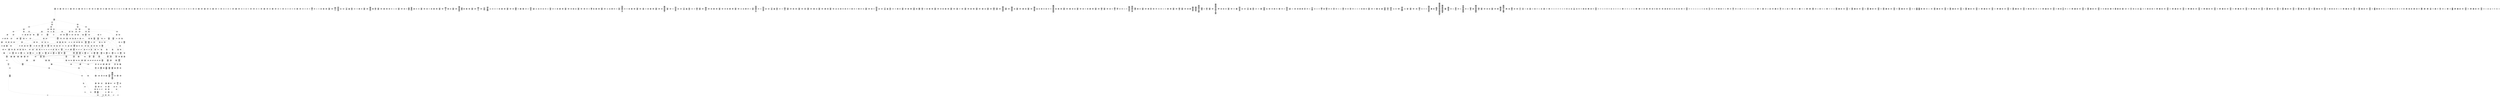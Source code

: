 /* Generated by GvGen v.1.0 (https://www.github.com/stricaud/gvgen) */

digraph G {
compound=true;
   node1 [label="[anywhere]"];
   node2 [label="# 0x0
PUSHX Data
PUSHX Data
MSTORE
PUSHX LogicData
CALLDATASIZE
LT
PUSHX Data
JUMPI
"];
   node3 [label="# 0xd
PUSHX Data
CALLDATALOAD
PUSHX BitData
SHR
PUSHX LogicData
GT
PUSHX Data
JUMPI
"];
   node4 [label="# 0x1e
PUSHX LogicData
GT
PUSHX Data
JUMPI
"];
   node5 [label="# 0x29
PUSHX LogicData
GT
PUSHX Data
JUMPI
"];
   node6 [label="# 0x34
PUSHX LogicData
GT
PUSHX Data
JUMPI
"];
   node7 [label="# 0x3f
PUSHX LogicData
EQ
PUSHX Data
JUMPI
"];
   node8 [label="# 0x4a
PUSHX LogicData
EQ
PUSHX Data
JUMPI
"];
   node9 [label="# 0x55
PUSHX LogicData
EQ
PUSHX Data
JUMPI
"];
   node10 [label="# 0x60
PUSHX LogicData
EQ
PUSHX Data
JUMPI
"];
   node11 [label="# 0x6b
PUSHX Data
JUMP
"];
   node12 [label="# 0x6f
JUMPDEST
PUSHX LogicData
EQ
PUSHX Data
JUMPI
"];
   node13 [label="# 0x7b
PUSHX LogicData
EQ
PUSHX Data
JUMPI
"];
   node14 [label="# 0x86
PUSHX LogicData
EQ
PUSHX Data
JUMPI
"];
   node15 [label="# 0x91
PUSHX Data
JUMP
"];
   node16 [label="# 0x95
JUMPDEST
PUSHX LogicData
EQ
PUSHX Data
JUMPI
"];
   node17 [label="# 0xa1
PUSHX LogicData
EQ
PUSHX Data
JUMPI
"];
   node18 [label="# 0xac
PUSHX LogicData
EQ
PUSHX Data
JUMPI
"];
   node19 [label="# 0xb7
PUSHX LogicData
EQ
PUSHX Data
JUMPI
"];
   node20 [label="# 0xc2
PUSHX LogicData
EQ
PUSHX Data
JUMPI
"];
   node21 [label="# 0xcd
PUSHX LogicData
EQ
PUSHX Data
JUMPI
"];
   node22 [label="# 0xd8
PUSHX Data
JUMP
"];
   node23 [label="# 0xdc
JUMPDEST
PUSHX LogicData
GT
PUSHX Data
JUMPI
"];
   node24 [label="# 0xe8
PUSHX LogicData
EQ
PUSHX Data
JUMPI
"];
   node25 [label="# 0xf3
PUSHX LogicData
EQ
PUSHX Data
JUMPI
"];
   node26 [label="# 0xfe
PUSHX LogicData
EQ
PUSHX Data
JUMPI
"];
   node27 [label="# 0x109
PUSHX LogicData
EQ
PUSHX Data
JUMPI
"];
   node28 [label="# 0x114
PUSHX LogicData
EQ
PUSHX Data
JUMPI
"];
   node29 [label="# 0x11f
PUSHX LogicData
EQ
PUSHX Data
JUMPI
"];
   node30 [label="# 0x12a
PUSHX Data
JUMP
"];
   node31 [label="# 0x12e
JUMPDEST
PUSHX LogicData
EQ
PUSHX Data
JUMPI
"];
   node32 [label="# 0x13a
PUSHX LogicData
EQ
PUSHX Data
JUMPI
"];
   node33 [label="# 0x145
PUSHX LogicData
EQ
PUSHX Data
JUMPI
"];
   node34 [label="# 0x150
PUSHX LogicData
EQ
PUSHX Data
JUMPI
"];
   node35 [label="# 0x15b
PUSHX LogicData
EQ
PUSHX Data
JUMPI
"];
   node36 [label="# 0x166
PUSHX LogicData
EQ
PUSHX Data
JUMPI
"];
   node37 [label="# 0x171
PUSHX Data
JUMP
"];
   node38 [label="# 0x175
JUMPDEST
PUSHX LogicData
GT
PUSHX Data
JUMPI
"];
   node39 [label="# 0x181
PUSHX LogicData
GT
PUSHX Data
JUMPI
"];
   node40 [label="# 0x18c
PUSHX LogicData
GT
PUSHX Data
JUMPI
"];
   node41 [label="# 0x197
PUSHX LogicData
EQ
PUSHX Data
JUMPI
"];
   node42 [label="# 0x1a2
PUSHX LogicData
EQ
PUSHX Data
JUMPI
"];
   node43 [label="# 0x1ad
PUSHX LogicData
EQ
PUSHX Data
JUMPI
"];
   node44 [label="# 0x1b8
PUSHX LogicData
EQ
PUSHX Data
JUMPI
"];
   node45 [label="# 0x1c3
PUSHX Data
JUMP
"];
   node46 [label="# 0x1c7
JUMPDEST
PUSHX LogicData
EQ
PUSHX Data
JUMPI
"];
   node47 [label="# 0x1d3
PUSHX LogicData
EQ
PUSHX Data
JUMPI
"];
   node48 [label="# 0x1de
PUSHX LogicData
EQ
PUSHX Data
JUMPI
"];
   node49 [label="# 0x1e9
PUSHX Data
JUMP
"];
   node50 [label="# 0x1ed
JUMPDEST
PUSHX LogicData
EQ
PUSHX Data
JUMPI
"];
   node51 [label="# 0x1f9
PUSHX LogicData
EQ
PUSHX Data
JUMPI
"];
   node52 [label="# 0x204
PUSHX LogicData
EQ
PUSHX Data
JUMPI
"];
   node53 [label="# 0x20f
PUSHX LogicData
EQ
PUSHX Data
JUMPI
"];
   node54 [label="# 0x21a
PUSHX LogicData
EQ
PUSHX Data
JUMPI
"];
   node55 [label="# 0x225
PUSHX LogicData
EQ
PUSHX Data
JUMPI
"];
   node56 [label="# 0x230
PUSHX Data
JUMP
"];
   node57 [label="# 0x234
JUMPDEST
PUSHX LogicData
GT
PUSHX Data
JUMPI
"];
   node58 [label="# 0x240
PUSHX LogicData
EQ
PUSHX Data
JUMPI
"];
   node59 [label="# 0x24b
PUSHX LogicData
EQ
PUSHX Data
JUMPI
"];
   node60 [label="# 0x256
PUSHX LogicData
EQ
PUSHX Data
JUMPI
"];
   node61 [label="# 0x261
PUSHX LogicData
EQ
PUSHX Data
JUMPI
"];
   node62 [label="# 0x26c
PUSHX LogicData
EQ
PUSHX Data
JUMPI
"];
   node63 [label="# 0x277
PUSHX LogicData
EQ
PUSHX Data
JUMPI
"];
   node64 [label="# 0x282
PUSHX Data
JUMP
"];
   node65 [label="# 0x286
JUMPDEST
PUSHX LogicData
EQ
PUSHX Data
JUMPI
"];
   node66 [label="# 0x292
PUSHX LogicData
EQ
PUSHX Data
JUMPI
"];
   node67 [label="# 0x29d
PUSHX LogicData
EQ
PUSHX Data
JUMPI
"];
   node68 [label="# 0x2a8
PUSHX LogicData
EQ
PUSHX Data
JUMPI
"];
   node69 [label="# 0x2b3
PUSHX LogicData
EQ
PUSHX Data
JUMPI
"];
   node70 [label="# 0x2be
PUSHX LogicData
EQ
PUSHX Data
JUMPI
"];
   node71 [label="# 0x2c9
JUMPDEST
PUSHX Data
REVERT
"];
   node72 [label="# 0x2ce
JUMPDEST
CALLVALUE
ISZERO
PUSHX Data
JUMPI
"];
   node73 [label="# 0x2d6
PUSHX Data
REVERT
"];
   node74 [label="# 0x2da
JUMPDEST
PUSHX Data
PUSHX ArithData
CALLDATASIZE
SUB
ADD
PUSHX Data
PUSHX Data
JUMP
"];
   node75 [label="# 0x2f0
JUMPDEST
PUSHX Data
JUMP
"];
   node76 [label="# 0x2f5
JUMPDEST
PUSHX MemData
MLOAD
PUSHX Data
PUSHX Data
JUMP
"];
   node77 [label="# 0x302
JUMPDEST
PUSHX MemData
MLOAD
SUB
RETURN
"];
   node78 [label="# 0x30b
JUMPDEST
CALLVALUE
ISZERO
PUSHX Data
JUMPI
"];
   node79 [label="# 0x313
PUSHX Data
REVERT
"];
   node80 [label="# 0x317
JUMPDEST
PUSHX Data
PUSHX ArithData
CALLDATASIZE
SUB
ADD
PUSHX Data
PUSHX Data
JUMP
"];
   node81 [label="# 0x32d
JUMPDEST
PUSHX Data
JUMP
"];
   node82 [label="# 0x332
JUMPDEST
STOP
"];
   node83 [label="# 0x334
JUMPDEST
CALLVALUE
ISZERO
PUSHX Data
JUMPI
"];
   node84 [label="# 0x33c
PUSHX Data
REVERT
"];
   node85 [label="# 0x340
JUMPDEST
PUSHX Data
PUSHX Data
JUMP
"];
   node86 [label="# 0x349
JUMPDEST
PUSHX MemData
MLOAD
PUSHX Data
PUSHX Data
JUMP
"];
   node87 [label="# 0x356
JUMPDEST
PUSHX MemData
MLOAD
SUB
RETURN
"];
   node88 [label="# 0x35f
JUMPDEST
CALLVALUE
ISZERO
PUSHX Data
JUMPI
"];
   node89 [label="# 0x367
PUSHX Data
REVERT
"];
   node90 [label="# 0x36b
JUMPDEST
PUSHX Data
PUSHX ArithData
CALLDATASIZE
SUB
ADD
PUSHX Data
PUSHX Data
JUMP
"];
   node91 [label="# 0x381
JUMPDEST
PUSHX Data
JUMP
"];
   node92 [label="# 0x386
JUMPDEST
PUSHX MemData
MLOAD
PUSHX Data
PUSHX Data
JUMP
"];
   node93 [label="# 0x393
JUMPDEST
PUSHX MemData
MLOAD
SUB
RETURN
"];
   node94 [label="# 0x39c
JUMPDEST
CALLVALUE
ISZERO
PUSHX Data
JUMPI
"];
   node95 [label="# 0x3a4
PUSHX Data
REVERT
"];
   node96 [label="# 0x3a8
JUMPDEST
PUSHX Data
PUSHX ArithData
CALLDATASIZE
SUB
ADD
PUSHX Data
PUSHX Data
JUMP
"];
   node97 [label="# 0x3be
JUMPDEST
PUSHX Data
JUMP
"];
   node98 [label="# 0x3c3
JUMPDEST
STOP
"];
   node99 [label="# 0x3c5
JUMPDEST
CALLVALUE
ISZERO
PUSHX Data
JUMPI
"];
   node100 [label="# 0x3cd
PUSHX Data
REVERT
"];
   node101 [label="# 0x3d1
JUMPDEST
PUSHX Data
PUSHX Data
JUMP
"];
   node102 [label="# 0x3da
JUMPDEST
PUSHX MemData
MLOAD
PUSHX Data
PUSHX Data
JUMP
"];
   node103 [label="# 0x3e7
JUMPDEST
PUSHX MemData
MLOAD
SUB
RETURN
"];
   node104 [label="# 0x3f0
JUMPDEST
CALLVALUE
ISZERO
PUSHX Data
JUMPI
"];
   node105 [label="# 0x3f8
PUSHX Data
REVERT
"];
   node106 [label="# 0x3fc
JUMPDEST
PUSHX Data
PUSHX Data
JUMP
"];
   node107 [label="# 0x405
JUMPDEST
PUSHX MemData
MLOAD
PUSHX Data
PUSHX Data
JUMP
"];
   node108 [label="# 0x412
JUMPDEST
PUSHX MemData
MLOAD
SUB
RETURN
"];
   node109 [label="# 0x41b
JUMPDEST
CALLVALUE
ISZERO
PUSHX Data
JUMPI
"];
   node110 [label="# 0x423
PUSHX Data
REVERT
"];
   node111 [label="# 0x427
JUMPDEST
PUSHX Data
PUSHX ArithData
CALLDATASIZE
SUB
ADD
PUSHX Data
PUSHX Data
JUMP
"];
   node112 [label="# 0x43d
JUMPDEST
PUSHX Data
JUMP
"];
   node113 [label="# 0x442
JUMPDEST
PUSHX MemData
MLOAD
PUSHX Data
PUSHX Data
JUMP
"];
   node114 [label="# 0x44f
JUMPDEST
PUSHX MemData
MLOAD
SUB
RETURN
"];
   node115 [label="# 0x458
JUMPDEST
CALLVALUE
ISZERO
PUSHX Data
JUMPI
"];
   node116 [label="# 0x460
PUSHX Data
REVERT
"];
   node117 [label="# 0x464
JUMPDEST
PUSHX Data
PUSHX ArithData
CALLDATASIZE
SUB
ADD
PUSHX Data
PUSHX Data
JUMP
"];
   node118 [label="# 0x47a
JUMPDEST
PUSHX Data
JUMP
"];
   node119 [label="# 0x47f
JUMPDEST
PUSHX MemData
MLOAD
PUSHX Data
PUSHX Data
JUMP
"];
   node120 [label="# 0x48c
JUMPDEST
PUSHX MemData
MLOAD
SUB
RETURN
"];
   node121 [label="# 0x495
JUMPDEST
CALLVALUE
ISZERO
PUSHX Data
JUMPI
"];
   node122 [label="# 0x49d
PUSHX Data
REVERT
"];
   node123 [label="# 0x4a1
JUMPDEST
PUSHX Data
PUSHX Data
JUMP
"];
   node124 [label="# 0x4aa
JUMPDEST
PUSHX MemData
MLOAD
PUSHX Data
PUSHX Data
JUMP
"];
   node125 [label="# 0x4b7
JUMPDEST
PUSHX MemData
MLOAD
SUB
RETURN
"];
   node126 [label="# 0x4c0
JUMPDEST
CALLVALUE
ISZERO
PUSHX Data
JUMPI
"];
   node127 [label="# 0x4c8
PUSHX Data
REVERT
"];
   node128 [label="# 0x4cc
JUMPDEST
PUSHX Data
PUSHX ArithData
CALLDATASIZE
SUB
ADD
PUSHX Data
PUSHX Data
JUMP
"];
   node129 [label="# 0x4e2
JUMPDEST
PUSHX Data
JUMP
"];
   node130 [label="# 0x4e7
JUMPDEST
STOP
"];
   node131 [label="# 0x4e9
JUMPDEST
CALLVALUE
ISZERO
PUSHX Data
JUMPI
"];
   node132 [label="# 0x4f1
PUSHX Data
REVERT
"];
   node133 [label="# 0x4f5
JUMPDEST
PUSHX Data
PUSHX ArithData
CALLDATASIZE
SUB
ADD
PUSHX Data
PUSHX Data
JUMP
"];
   node134 [label="# 0x50b
JUMPDEST
PUSHX Data
JUMP
"];
   node135 [label="# 0x510
JUMPDEST
STOP
"];
   node136 [label="# 0x512
JUMPDEST
CALLVALUE
ISZERO
PUSHX Data
JUMPI
"];
   node137 [label="# 0x51a
PUSHX Data
REVERT
"];
   node138 [label="# 0x51e
JUMPDEST
PUSHX Data
PUSHX ArithData
CALLDATASIZE
SUB
ADD
PUSHX Data
PUSHX Data
JUMP
"];
   node139 [label="# 0x534
JUMPDEST
PUSHX Data
JUMP
"];
   node140 [label="# 0x539
JUMPDEST
PUSHX MemData
MLOAD
PUSHX Data
PUSHX Data
JUMP
"];
   node141 [label="# 0x546
JUMPDEST
PUSHX MemData
MLOAD
SUB
RETURN
"];
   node142 [label="# 0x54f
JUMPDEST
CALLVALUE
ISZERO
PUSHX Data
JUMPI
"];
   node143 [label="# 0x557
PUSHX Data
REVERT
"];
   node144 [label="# 0x55b
JUMPDEST
PUSHX Data
PUSHX ArithData
CALLDATASIZE
SUB
ADD
PUSHX Data
PUSHX Data
JUMP
"];
   node145 [label="# 0x571
JUMPDEST
PUSHX Data
JUMP
"];
   node146 [label="# 0x576
JUMPDEST
PUSHX MemData
MLOAD
PUSHX Data
PUSHX Data
JUMP
"];
   node147 [label="# 0x583
JUMPDEST
PUSHX MemData
MLOAD
SUB
RETURN
"];
   node148 [label="# 0x58c
JUMPDEST
CALLVALUE
ISZERO
PUSHX Data
JUMPI
"];
   node149 [label="# 0x594
PUSHX Data
REVERT
"];
   node150 [label="# 0x598
JUMPDEST
PUSHX Data
PUSHX ArithData
CALLDATASIZE
SUB
ADD
PUSHX Data
PUSHX Data
JUMP
"];
   node151 [label="# 0x5ae
JUMPDEST
PUSHX Data
JUMP
"];
   node152 [label="# 0x5b3
JUMPDEST
STOP
"];
   node153 [label="# 0x5b5
JUMPDEST
PUSHX Data
PUSHX Data
JUMP
"];
   node154 [label="# 0x5bd
JUMPDEST
STOP
"];
   node155 [label="# 0x5bf
JUMPDEST
CALLVALUE
ISZERO
PUSHX Data
JUMPI
"];
   node156 [label="# 0x5c7
PUSHX Data
REVERT
"];
   node157 [label="# 0x5cb
JUMPDEST
PUSHX Data
PUSHX ArithData
CALLDATASIZE
SUB
ADD
PUSHX Data
PUSHX Data
JUMP
"];
   node158 [label="# 0x5e1
JUMPDEST
PUSHX Data
JUMP
"];
   node159 [label="# 0x5e6
JUMPDEST
STOP
"];
   node160 [label="# 0x5e8
JUMPDEST
CALLVALUE
ISZERO
PUSHX Data
JUMPI
"];
   node161 [label="# 0x5f0
PUSHX Data
REVERT
"];
   node162 [label="# 0x5f4
JUMPDEST
PUSHX Data
PUSHX ArithData
CALLDATASIZE
SUB
ADD
PUSHX Data
PUSHX Data
JUMP
"];
   node163 [label="# 0x60a
JUMPDEST
PUSHX Data
JUMP
"];
   node164 [label="# 0x60f
JUMPDEST
STOP
"];
   node165 [label="# 0x611
JUMPDEST
CALLVALUE
ISZERO
PUSHX Data
JUMPI
"];
   node166 [label="# 0x619
PUSHX Data
REVERT
"];
   node167 [label="# 0x61d
JUMPDEST
PUSHX Data
PUSHX ArithData
CALLDATASIZE
SUB
ADD
PUSHX Data
PUSHX Data
JUMP
"];
   node168 [label="# 0x633
JUMPDEST
PUSHX Data
JUMP
"];
   node169 [label="# 0x638
JUMPDEST
PUSHX MemData
MLOAD
PUSHX Data
PUSHX Data
JUMP
"];
   node170 [label="# 0x645
JUMPDEST
PUSHX MemData
MLOAD
SUB
RETURN
"];
   node171 [label="# 0x64e
JUMPDEST
CALLVALUE
ISZERO
PUSHX Data
JUMPI
"];
   node172 [label="# 0x656
PUSHX Data
REVERT
"];
   node173 [label="# 0x65a
JUMPDEST
PUSHX Data
PUSHX ArithData
CALLDATASIZE
SUB
ADD
PUSHX Data
PUSHX Data
JUMP
"];
   node174 [label="# 0x670
JUMPDEST
PUSHX Data
JUMP
"];
   node175 [label="# 0x675
JUMPDEST
STOP
"];
   node176 [label="# 0x677
JUMPDEST
CALLVALUE
ISZERO
PUSHX Data
JUMPI
"];
   node177 [label="# 0x67f
PUSHX Data
REVERT
"];
   node178 [label="# 0x683
JUMPDEST
PUSHX Data
PUSHX ArithData
CALLDATASIZE
SUB
ADD
PUSHX Data
PUSHX Data
JUMP
"];
   node179 [label="# 0x699
JUMPDEST
PUSHX Data
JUMP
"];
   node180 [label="# 0x69e
JUMPDEST
PUSHX MemData
MLOAD
PUSHX Data
PUSHX Data
JUMP
"];
   node181 [label="# 0x6ab
JUMPDEST
PUSHX MemData
MLOAD
SUB
RETURN
"];
   node182 [label="# 0x6b4
JUMPDEST
CALLVALUE
ISZERO
PUSHX Data
JUMPI
"];
   node183 [label="# 0x6bc
PUSHX Data
REVERT
"];
   node184 [label="# 0x6c0
JUMPDEST
PUSHX Data
PUSHX Data
JUMP
"];
   node185 [label="# 0x6c9
JUMPDEST
PUSHX MemData
MLOAD
PUSHX Data
PUSHX Data
JUMP
"];
   node186 [label="# 0x6d6
JUMPDEST
PUSHX MemData
MLOAD
SUB
RETURN
"];
   node187 [label="# 0x6df
JUMPDEST
CALLVALUE
ISZERO
PUSHX Data
JUMPI
"];
   node188 [label="# 0x6e7
PUSHX Data
REVERT
"];
   node189 [label="# 0x6eb
JUMPDEST
PUSHX Data
PUSHX ArithData
CALLDATASIZE
SUB
ADD
PUSHX Data
PUSHX Data
JUMP
"];
   node190 [label="# 0x701
JUMPDEST
PUSHX Data
JUMP
"];
   node191 [label="# 0x706
JUMPDEST
STOP
"];
   node192 [label="# 0x708
JUMPDEST
CALLVALUE
ISZERO
PUSHX Data
JUMPI
"];
   node193 [label="# 0x710
PUSHX Data
REVERT
"];
   node194 [label="# 0x714
JUMPDEST
PUSHX Data
PUSHX ArithData
CALLDATASIZE
SUB
ADD
PUSHX Data
PUSHX Data
JUMP
"];
   node195 [label="# 0x72a
JUMPDEST
PUSHX Data
JUMP
"];
   node196 [label="# 0x72f
JUMPDEST
STOP
"];
   node197 [label="# 0x731
JUMPDEST
CALLVALUE
ISZERO
PUSHX Data
JUMPI
"];
   node198 [label="# 0x739
PUSHX Data
REVERT
"];
   node199 [label="# 0x73d
JUMPDEST
PUSHX Data
PUSHX ArithData
CALLDATASIZE
SUB
ADD
PUSHX Data
PUSHX Data
JUMP
"];
   node200 [label="# 0x753
JUMPDEST
PUSHX Data
JUMP
"];
   node201 [label="# 0x758
JUMPDEST
STOP
"];
   node202 [label="# 0x75a
JUMPDEST
CALLVALUE
ISZERO
PUSHX Data
JUMPI
"];
   node203 [label="# 0x762
PUSHX Data
REVERT
"];
   node204 [label="# 0x766
JUMPDEST
PUSHX Data
PUSHX Data
JUMP
"];
   node205 [label="# 0x76f
JUMPDEST
PUSHX MemData
MLOAD
PUSHX Data
PUSHX Data
JUMP
"];
   node206 [label="# 0x77c
JUMPDEST
PUSHX MemData
MLOAD
SUB
RETURN
"];
   node207 [label="# 0x785
JUMPDEST
CALLVALUE
ISZERO
PUSHX Data
JUMPI
"];
   node208 [label="# 0x78d
PUSHX Data
REVERT
"];
   node209 [label="# 0x791
JUMPDEST
PUSHX Data
PUSHX ArithData
CALLDATASIZE
SUB
ADD
PUSHX Data
PUSHX Data
JUMP
"];
   node210 [label="# 0x7a7
JUMPDEST
PUSHX Data
JUMP
"];
   node211 [label="# 0x7ac
JUMPDEST
PUSHX MemData
MLOAD
PUSHX Data
PUSHX Data
JUMP
"];
   node212 [label="# 0x7b9
JUMPDEST
PUSHX MemData
MLOAD
SUB
RETURN
"];
   node213 [label="# 0x7c2
JUMPDEST
CALLVALUE
ISZERO
PUSHX Data
JUMPI
"];
   node214 [label="# 0x7ca
PUSHX Data
REVERT
"];
   node215 [label="# 0x7ce
JUMPDEST
PUSHX Data
PUSHX Data
JUMP
"];
   node216 [label="# 0x7d7
JUMPDEST
PUSHX MemData
MLOAD
PUSHX Data
PUSHX Data
JUMP
"];
   node217 [label="# 0x7e4
JUMPDEST
PUSHX MemData
MLOAD
SUB
RETURN
"];
   node218 [label="# 0x7ed
JUMPDEST
CALLVALUE
ISZERO
PUSHX Data
JUMPI
"];
   node219 [label="# 0x7f5
PUSHX Data
REVERT
"];
   node220 [label="# 0x7f9
JUMPDEST
PUSHX Data
PUSHX ArithData
CALLDATASIZE
SUB
ADD
PUSHX Data
PUSHX Data
JUMP
"];
   node221 [label="# 0x80f
JUMPDEST
PUSHX Data
JUMP
"];
   node222 [label="# 0x814
JUMPDEST
PUSHX MemData
MLOAD
PUSHX Data
PUSHX Data
JUMP
"];
   node223 [label="# 0x821
JUMPDEST
PUSHX MemData
MLOAD
SUB
RETURN
"];
   node224 [label="# 0x82a
JUMPDEST
CALLVALUE
ISZERO
PUSHX Data
JUMPI
"];
   node225 [label="# 0x832
PUSHX Data
REVERT
"];
   node226 [label="# 0x836
JUMPDEST
PUSHX Data
PUSHX Data
JUMP
"];
   node227 [label="# 0x83f
JUMPDEST
STOP
"];
   node228 [label="# 0x841
JUMPDEST
CALLVALUE
ISZERO
PUSHX Data
JUMPI
"];
   node229 [label="# 0x849
PUSHX Data
REVERT
"];
   node230 [label="# 0x84d
JUMPDEST
PUSHX Data
PUSHX Data
JUMP
"];
   node231 [label="# 0x856
JUMPDEST
PUSHX MemData
MLOAD
PUSHX Data
PUSHX Data
JUMP
"];
   node232 [label="# 0x863
JUMPDEST
PUSHX MemData
MLOAD
SUB
RETURN
"];
   node233 [label="# 0x86c
JUMPDEST
CALLVALUE
ISZERO
PUSHX Data
JUMPI
"];
   node234 [label="# 0x874
PUSHX Data
REVERT
"];
   node235 [label="# 0x878
JUMPDEST
PUSHX Data
PUSHX ArithData
CALLDATASIZE
SUB
ADD
PUSHX Data
PUSHX Data
JUMP
"];
   node236 [label="# 0x88e
JUMPDEST
PUSHX Data
JUMP
"];
   node237 [label="# 0x893
JUMPDEST
STOP
"];
   node238 [label="# 0x895
JUMPDEST
CALLVALUE
ISZERO
PUSHX Data
JUMPI
"];
   node239 [label="# 0x89d
PUSHX Data
REVERT
"];
   node240 [label="# 0x8a1
JUMPDEST
PUSHX Data
PUSHX ArithData
CALLDATASIZE
SUB
ADD
PUSHX Data
PUSHX Data
JUMP
"];
   node241 [label="# 0x8b7
JUMPDEST
PUSHX Data
JUMP
"];
   node242 [label="# 0x8bc
JUMPDEST
STOP
"];
   node243 [label="# 0x8be
JUMPDEST
CALLVALUE
ISZERO
PUSHX Data
JUMPI
"];
   node244 [label="# 0x8c6
PUSHX Data
REVERT
"];
   node245 [label="# 0x8ca
JUMPDEST
PUSHX Data
PUSHX Data
JUMP
"];
   node246 [label="# 0x8d3
JUMPDEST
PUSHX MemData
MLOAD
PUSHX Data
PUSHX Data
JUMP
"];
   node247 [label="# 0x8e0
JUMPDEST
PUSHX MemData
MLOAD
SUB
RETURN
"];
   node248 [label="# 0x8e9
JUMPDEST
CALLVALUE
ISZERO
PUSHX Data
JUMPI
"];
   node249 [label="# 0x8f1
PUSHX Data
REVERT
"];
   node250 [label="# 0x8f5
JUMPDEST
PUSHX Data
PUSHX Data
JUMP
"];
   node251 [label="# 0x8fe
JUMPDEST
PUSHX MemData
MLOAD
PUSHX Data
PUSHX Data
JUMP
"];
   node252 [label="# 0x90b
JUMPDEST
PUSHX MemData
MLOAD
SUB
RETURN
"];
   node253 [label="# 0x914
JUMPDEST
PUSHX Data
PUSHX ArithData
CALLDATASIZE
SUB
ADD
PUSHX Data
PUSHX Data
JUMP
"];
   node254 [label="# 0x929
JUMPDEST
PUSHX Data
JUMP
"];
   node255 [label="# 0x92e
JUMPDEST
STOP
"];
   node256 [label="# 0x930
JUMPDEST
CALLVALUE
ISZERO
PUSHX Data
JUMPI
"];
   node257 [label="# 0x938
PUSHX Data
REVERT
"];
   node258 [label="# 0x93c
JUMPDEST
PUSHX Data
PUSHX ArithData
CALLDATASIZE
SUB
ADD
PUSHX Data
PUSHX Data
JUMP
"];
   node259 [label="# 0x952
JUMPDEST
PUSHX Data
JUMP
"];
   node260 [label="# 0x957
JUMPDEST
STOP
"];
   node261 [label="# 0x959
JUMPDEST
CALLVALUE
ISZERO
PUSHX Data
JUMPI
"];
   node262 [label="# 0x961
PUSHX Data
REVERT
"];
   node263 [label="# 0x965
JUMPDEST
PUSHX Data
PUSHX Data
JUMP
"];
   node264 [label="# 0x96e
JUMPDEST
PUSHX MemData
MLOAD
PUSHX Data
PUSHX Data
JUMP
"];
   node265 [label="# 0x97b
JUMPDEST
PUSHX MemData
MLOAD
SUB
RETURN
"];
   node266 [label="# 0x984
JUMPDEST
CALLVALUE
ISZERO
PUSHX Data
JUMPI
"];
   node267 [label="# 0x98c
PUSHX Data
REVERT
"];
   node268 [label="# 0x990
JUMPDEST
PUSHX Data
PUSHX Data
JUMP
"];
   node269 [label="# 0x999
JUMPDEST
PUSHX MemData
MLOAD
PUSHX Data
PUSHX Data
JUMP
"];
   node270 [label="# 0x9a6
JUMPDEST
PUSHX MemData
MLOAD
SUB
RETURN
"];
   node271 [label="# 0x9af
JUMPDEST
CALLVALUE
ISZERO
PUSHX Data
JUMPI
"];
   node272 [label="# 0x9b7
PUSHX Data
REVERT
"];
   node273 [label="# 0x9bb
JUMPDEST
PUSHX Data
PUSHX ArithData
CALLDATASIZE
SUB
ADD
PUSHX Data
PUSHX Data
JUMP
"];
   node274 [label="# 0x9d1
JUMPDEST
PUSHX Data
JUMP
"];
   node275 [label="# 0x9d6
JUMPDEST
STOP
"];
   node276 [label="# 0x9d8
JUMPDEST
CALLVALUE
ISZERO
PUSHX Data
JUMPI
"];
   node277 [label="# 0x9e0
PUSHX Data
REVERT
"];
   node278 [label="# 0x9e4
JUMPDEST
PUSHX Data
PUSHX Data
JUMP
"];
   node279 [label="# 0x9ed
JUMPDEST
PUSHX MemData
MLOAD
PUSHX Data
PUSHX Data
JUMP
"];
   node280 [label="# 0x9fa
JUMPDEST
PUSHX MemData
MLOAD
SUB
RETURN
"];
   node281 [label="# 0xa03
JUMPDEST
CALLVALUE
ISZERO
PUSHX Data
JUMPI
"];
   node282 [label="# 0xa0b
PUSHX Data
REVERT
"];
   node283 [label="# 0xa0f
JUMPDEST
PUSHX Data
PUSHX Data
JUMP
"];
   node284 [label="# 0xa18
JUMPDEST
PUSHX MemData
MLOAD
PUSHX Data
PUSHX Data
JUMP
"];
   node285 [label="# 0xa25
JUMPDEST
PUSHX MemData
MLOAD
SUB
RETURN
"];
   node286 [label="# 0xa2e
JUMPDEST
CALLVALUE
ISZERO
PUSHX Data
JUMPI
"];
   node287 [label="# 0xa36
PUSHX Data
REVERT
"];
   node288 [label="# 0xa3a
JUMPDEST
PUSHX Data
PUSHX ArithData
CALLDATASIZE
SUB
ADD
PUSHX Data
PUSHX Data
JUMP
"];
   node289 [label="# 0xa50
JUMPDEST
PUSHX Data
JUMP
"];
   node290 [label="# 0xa55
JUMPDEST
PUSHX MemData
MLOAD
PUSHX Data
PUSHX Data
JUMP
"];
   node291 [label="# 0xa62
JUMPDEST
PUSHX MemData
MLOAD
SUB
RETURN
"];
   node292 [label="# 0xa6b
JUMPDEST
CALLVALUE
ISZERO
PUSHX Data
JUMPI
"];
   node293 [label="# 0xa73
PUSHX Data
REVERT
"];
   node294 [label="# 0xa77
JUMPDEST
PUSHX Data
PUSHX ArithData
CALLDATASIZE
SUB
ADD
PUSHX Data
PUSHX Data
JUMP
"];
   node295 [label="# 0xa8d
JUMPDEST
PUSHX Data
JUMP
"];
   node296 [label="# 0xa92
JUMPDEST
STOP
"];
   node297 [label="# 0xa94
JUMPDEST
CALLVALUE
ISZERO
PUSHX Data
JUMPI
"];
   node298 [label="# 0xa9c
PUSHX Data
REVERT
"];
   node299 [label="# 0xaa0
JUMPDEST
PUSHX Data
PUSHX Data
JUMP
"];
   node300 [label="# 0xaa9
JUMPDEST
PUSHX MemData
MLOAD
PUSHX Data
PUSHX Data
JUMP
"];
   node301 [label="# 0xab6
JUMPDEST
PUSHX MemData
MLOAD
SUB
RETURN
"];
   node302 [label="# 0xabf
JUMPDEST
CALLVALUE
ISZERO
PUSHX Data
JUMPI
"];
   node303 [label="# 0xac7
PUSHX Data
REVERT
"];
   node304 [label="# 0xacb
JUMPDEST
PUSHX Data
PUSHX ArithData
CALLDATASIZE
SUB
ADD
PUSHX Data
PUSHX Data
JUMP
"];
   node305 [label="# 0xae1
JUMPDEST
PUSHX Data
JUMP
"];
   node306 [label="# 0xae6
JUMPDEST
STOP
"];
   node307 [label="# 0xae8
JUMPDEST
PUSHX Data
PUSHX ArithData
CALLDATASIZE
SUB
ADD
PUSHX Data
PUSHX Data
JUMP
"];
   node308 [label="# 0xafd
JUMPDEST
PUSHX Data
JUMP
"];
   node309 [label="# 0xb02
JUMPDEST
STOP
"];
   node310 [label="# 0xb04
JUMPDEST
CALLVALUE
ISZERO
PUSHX Data
JUMPI
"];
   node311 [label="# 0xb0c
PUSHX Data
REVERT
"];
   node312 [label="# 0xb10
JUMPDEST
PUSHX Data
PUSHX ArithData
CALLDATASIZE
SUB
ADD
PUSHX Data
PUSHX Data
JUMP
"];
   node313 [label="# 0xb26
JUMPDEST
PUSHX Data
JUMP
"];
   node314 [label="# 0xb2b
JUMPDEST
PUSHX MemData
MLOAD
PUSHX Data
PUSHX Data
JUMP
"];
   node315 [label="# 0xb38
JUMPDEST
PUSHX MemData
MLOAD
SUB
RETURN
"];
   node316 [label="# 0xb41
JUMPDEST
CALLVALUE
ISZERO
PUSHX Data
JUMPI
"];
   node317 [label="# 0xb49
PUSHX Data
REVERT
"];
   node318 [label="# 0xb4d
JUMPDEST
PUSHX Data
PUSHX ArithData
CALLDATASIZE
SUB
ADD
PUSHX Data
PUSHX Data
JUMP
"];
   node319 [label="# 0xb63
JUMPDEST
PUSHX Data
JUMP
"];
   node320 [label="# 0xb68
JUMPDEST
STOP
"];
   node321 [label="# 0xb6a
JUMPDEST
CALLVALUE
ISZERO
PUSHX Data
JUMPI
"];
   node322 [label="# 0xb72
PUSHX Data
REVERT
"];
   node323 [label="# 0xb76
JUMPDEST
PUSHX Data
PUSHX ArithData
CALLDATASIZE
SUB
ADD
PUSHX Data
PUSHX Data
JUMP
"];
   node324 [label="# 0xb8c
JUMPDEST
PUSHX Data
JUMP
"];
   node325 [label="# 0xb91
JUMPDEST
STOP
"];
   node326 [label="# 0xb93
JUMPDEST
PUSHX Data
PUSHX BitData
PUSHX BitData
NOT
AND
PUSHX BitData
NOT
AND
EQ
PUSHX Data
JUMPI
"];
   node327 [label="# 0xbfc
PUSHX Data
PUSHX Data
JUMP
"];
   node328 [label="# 0xc05
JUMPDEST
"];
   node329 [label="# 0xc06
JUMPDEST
JUMP
"];
   node330 [label="# 0xc0d
JUMPDEST
PUSHX Data
PUSHX Data
JUMP
"];
   node331 [label="# 0xc15
JUMPDEST
PUSHX BitData
AND
PUSHX Data
PUSHX Data
JUMP
"];
   node332 [label="# 0xc33
JUMPDEST
PUSHX BitData
AND
EQ
PUSHX Data
JUMPI
"];
   node333 [label="# 0xc4f
PUSHX MemData
MLOAD
PUSHX Data
MSTORE
PUSHX ArithData
ADD
PUSHX Data
PUSHX Data
JUMP
"];
   node334 [label="# 0xc80
JUMPDEST
PUSHX MemData
MLOAD
SUB
REVERT
"];
   node335 [label="# 0xc89
JUMPDEST
PUSHX StorData
PUSHX ArithData
PUSHX ArithData
EXP
SLOAD
PUSHX ArithData
MUL
NOT
AND
ISZERO
ISZERO
MUL
OR
SSTORE
JUMP
"];
   node336 [label="# 0xca6
JUMPDEST
PUSHX Data
PUSHX StorData
SLOAD
PUSHX Data
PUSHX Data
JUMP
"];
   node337 [label="# 0xcb5
JUMPDEST
PUSHX ArithData
ADD
PUSHX ArithData
DIV
MUL
PUSHX ArithData
ADD
PUSHX MemData
MLOAD
ADD
PUSHX Data
MSTORE
MSTORE
PUSHX ArithData
ADD
SLOAD
PUSHX Data
PUSHX Data
JUMP
"];
   node338 [label="# 0xce1
JUMPDEST
ISZERO
PUSHX Data
JUMPI
"];
   node339 [label="# 0xce8
PUSHX LogicData
LT
PUSHX Data
JUMPI
"];
   node340 [label="# 0xcf0
PUSHX ArithData
SLOAD
DIV
MUL
MSTORE
PUSHX ArithData
ADD
PUSHX Data
JUMP
"];
   node341 [label="# 0xd03
JUMPDEST
ADD
PUSHX Data
MSTORE
PUSHX Data
PUSHX Data
SHA3
"];
   node342 [label="# 0xd11
JUMPDEST
SLOAD
MSTORE
PUSHX ArithData
ADD
PUSHX ArithData
ADD
GT
PUSHX Data
JUMPI
"];
   node343 [label="# 0xd25
SUB
PUSHX BitData
AND
ADD
"];
   node344 [label="# 0xd2e
JUMPDEST
JUMP
"];
   node345 [label="# 0xd38
JUMPDEST
PUSHX Data
PUSHX Data
PUSHX Data
JUMP
"];
   node346 [label="# 0xd43
JUMPDEST
PUSHX Data
JUMPI
"];
   node347 [label="# 0xd48
PUSHX MemData
MLOAD
PUSHX Data
MSTORE
PUSHX ArithData
ADD
PUSHX Data
PUSHX Data
JUMP
"];
   node348 [label="# 0xd79
JUMPDEST
PUSHX MemData
MLOAD
SUB
REVERT
"];
   node349 [label="# 0xd82
JUMPDEST
PUSHX Data
PUSHX ArithData
MSTORE
PUSHX ArithData
ADD
MSTORE
PUSHX ArithData
ADD
PUSHX Data
SHA3
PUSHX ArithData
SLOAD
PUSHX ArithData
EXP
DIV
PUSHX BitData
AND
JUMP
"];
   node350 [label="# 0xdbd
JUMPDEST
PUSHX Data
PUSHX Data
PUSHX Data
JUMP
"];
   node351 [label="# 0xdc8
JUMPDEST
PUSHX BitData
AND
PUSHX BitData
AND
EQ
ISZERO
PUSHX Data
JUMPI
"];
   node352 [label="# 0xdff
PUSHX MemData
MLOAD
PUSHX Data
MSTORE
PUSHX ArithData
ADD
PUSHX Data
PUSHX Data
JUMP
"];
   node353 [label="# 0xe30
JUMPDEST
PUSHX MemData
MLOAD
SUB
REVERT
"];
   node354 [label="# 0xe39
JUMPDEST
PUSHX BitData
AND
PUSHX Data
PUSHX Data
JUMP
"];
   node355 [label="# 0xe58
JUMPDEST
PUSHX BitData
AND
EQ
PUSHX Data
JUMPI
"];
   node356 [label="# 0xe75
PUSHX Data
PUSHX Data
PUSHX Data
JUMP
"];
   node357 [label="# 0xe81
JUMPDEST
PUSHX Data
JUMP
"];
   node358 [label="# 0xe86
JUMPDEST
"];
   node359 [label="# 0xe87
JUMPDEST
PUSHX Data
JUMPI
"];
   node360 [label="# 0xe8c
PUSHX MemData
MLOAD
PUSHX Data
MSTORE
PUSHX ArithData
ADD
PUSHX Data
PUSHX Data
JUMP
"];
   node361 [label="# 0xebd
JUMPDEST
PUSHX MemData
MLOAD
SUB
REVERT
"];
   node362 [label="# 0xec6
JUMPDEST
PUSHX Data
PUSHX Data
JUMP
"];
   node363 [label="# 0xed0
JUMPDEST
JUMP
"];
   node364 [label="# 0xed5
JUMPDEST
PUSHX StorData
SLOAD
JUMP
"];
   node365 [label="# 0xedb
JUMPDEST
PUSHX Data
PUSHX StorData
SLOAD
JUMP
"];
   node366 [label="# 0xee8
JUMPDEST
PUSHX Data
PUSHX Data
MSTORE
PUSHX Data
MSTORE
PUSHX Data
PUSHX Data
SHA3
PUSHX Data
SLOAD
JUMP
"];
   node367 [label="# 0xf00
JUMPDEST
PUSHX Data
PUSHX Data
MSTORE
PUSHX Data
MSTORE
PUSHX Data
PUSHX Data
SHA3
PUSHX ArithData
SLOAD
PUSHX ArithData
EXP
DIV
PUSHX BitData
AND
JUMP
"];
   node368 [label="# 0xf20
JUMPDEST
PUSHX StorData
SLOAD
JUMP
"];
   node369 [label="# 0xf26
JUMPDEST
PUSHX Data
PUSHX Data
PUSHX Data
JUMP
"];
   node370 [label="# 0xf31
JUMPDEST
PUSHX Data
JUMP
"];
   node371 [label="# 0xf37
JUMPDEST
PUSHX Data
JUMPI
"];
   node372 [label="# 0xf3c
PUSHX MemData
MLOAD
PUSHX Data
MSTORE
PUSHX ArithData
ADD
PUSHX Data
PUSHX Data
JUMP
"];
   node373 [label="# 0xf6d
JUMPDEST
PUSHX MemData
MLOAD
SUB
REVERT
"];
   node374 [label="# 0xf76
JUMPDEST
PUSHX Data
PUSHX Data
JUMP
"];
   node375 [label="# 0xf81
JUMPDEST
JUMP
"];
   node376 [label="# 0xf86
JUMPDEST
PUSHX Data
PUSHX Data
JUMP
"];
   node377 [label="# 0xf8e
JUMPDEST
PUSHX BitData
AND
PUSHX Data
PUSHX Data
JUMP
"];
   node378 [label="# 0xfac
JUMPDEST
PUSHX BitData
AND
EQ
PUSHX Data
JUMPI
"];
   node379 [label="# 0xfc8
PUSHX MemData
MLOAD
PUSHX Data
MSTORE
PUSHX ArithData
ADD
PUSHX Data
PUSHX Data
JUMP
"];
   node380 [label="# 0xff9
JUMPDEST
PUSHX MemData
MLOAD
SUB
REVERT
"];
   node381 [label="# 0x1002
JUMPDEST
PUSHX StorData
PUSHX ArithData
PUSHX ArithData
EXP
SLOAD
PUSHX ArithData
MUL
NOT
AND
ISZERO
ISZERO
MUL
OR
SSTORE
JUMP
"];
   node382 [label="# 0x101f
JUMPDEST
PUSHX Data
PUSHX Data
PUSHX Data
JUMP
"];
   node383 [label="# 0x102a
JUMPDEST
LT
PUSHX Data
JUMPI
"];
   node384 [label="# 0x1031
PUSHX MemData
MLOAD
PUSHX Data
MSTORE
PUSHX ArithData
ADD
PUSHX Data
PUSHX Data
JUMP
"];
   node385 [label="# 0x1062
JUMPDEST
PUSHX MemData
MLOAD
SUB
REVERT
"];
   node386 [label="# 0x106b
JUMPDEST
PUSHX Data
PUSHX ArithData
PUSHX BitData
AND
PUSHX BitData
AND
MSTORE
PUSHX ArithData
ADD
MSTORE
PUSHX ArithData
ADD
PUSHX Data
SHA3
PUSHX ArithData
MSTORE
PUSHX ArithData
ADD
MSTORE
PUSHX ArithData
ADD
PUSHX Data
SHA3
SLOAD
JUMP
"];
   node387 [label="# 0x10c4
JUMPDEST
PUSHX Data
PUSHX Data
MSTORE
PUSHX Data
MSTORE
PUSHX Data
PUSHX Data
SHA3
PUSHX Data
SLOAD
JUMP
"];
   node388 [label="# 0x10dc
JUMPDEST
PUSHX Data
PUSHX Data
JUMP
"];
   node389 [label="# 0x10e4
JUMPDEST
PUSHX BitData
AND
PUSHX Data
PUSHX Data
JUMP
"];
   node390 [label="# 0x1102
JUMPDEST
PUSHX BitData
AND
EQ
PUSHX Data
JUMPI
"];
   node391 [label="# 0x111e
PUSHX MemData
MLOAD
PUSHX Data
MSTORE
PUSHX ArithData
ADD
PUSHX Data
PUSHX Data
JUMP
"];
   node392 [label="# 0x114f
JUMPDEST
PUSHX MemData
MLOAD
SUB
REVERT
"];
   node393 [label="# 0x1158
JUMPDEST
PUSHX StorData
PUSHX ArithData
PUSHX ArithData
EXP
SLOAD
PUSHX ArithData
MUL
NOT
AND
ISZERO
ISZERO
MUL
OR
SSTORE
JUMP
"];
   node394 [label="# 0x1175
JUMPDEST
PUSHX Data
PUSHX Data
JUMP
"];
   node395 [label="# 0x117d
JUMPDEST
PUSHX BitData
AND
PUSHX Data
PUSHX Data
JUMP
"];
   node396 [label="# 0x119b
JUMPDEST
PUSHX BitData
AND
EQ
PUSHX Data
JUMPI
"];
   node397 [label="# 0x11b7
PUSHX MemData
MLOAD
PUSHX Data
MSTORE
PUSHX ArithData
ADD
PUSHX Data
PUSHX Data
JUMP
"];
   node398 [label="# 0x11e8
JUMPDEST
PUSHX MemData
MLOAD
SUB
REVERT
"];
   node399 [label="# 0x11f1
JUMPDEST
PUSHX Data
CALLER
PUSHX BitData
AND
SELFBALANCE
PUSHX MemData
MLOAD
PUSHX Data
PUSHX Data
JUMP
"];
   node400 [label="# 0x1217
JUMPDEST
PUSHX Data
PUSHX MemData
MLOAD
SUB
GAS
CALL
RETURNDATASIZE
PUSHX LogicData
EQ
PUSHX Data
JUMPI
"];
   node401 [label="# 0x1233
PUSHX MemData
MLOAD
PUSHX BitData
NOT
PUSHX ArithData
RETURNDATASIZE
ADD
AND
ADD
PUSHX Data
MSTORE
RETURNDATASIZE
MSTORE
RETURNDATASIZE
PUSHX Data
PUSHX ArithData
ADD
RETURNDATACOPY
PUSHX Data
JUMP
"];
   node402 [label="# 0x1254
JUMPDEST
PUSHX Data
"];
   node403 [label="# 0x1259
JUMPDEST
PUSHX Data
JUMPI
"];
   node404 [label="# 0x1263
PUSHX Data
REVERT
"];
   node405 [label="# 0x1267
JUMPDEST
JUMP
"];
   node406 [label="# 0x126a
JUMPDEST
PUSHX Data
PUSHX Data
JUMP
"];
   node407 [label="# 0x1272
JUMPDEST
PUSHX BitData
AND
PUSHX Data
PUSHX Data
JUMP
"];
   node408 [label="# 0x1290
JUMPDEST
PUSHX BitData
AND
EQ
PUSHX Data
JUMPI
"];
   node409 [label="# 0x12ac
PUSHX MemData
MLOAD
PUSHX Data
MSTORE
PUSHX ArithData
ADD
PUSHX Data
PUSHX Data
JUMP
"];
   node410 [label="# 0x12dd
JUMPDEST
PUSHX MemData
MLOAD
SUB
REVERT
"];
   node411 [label="# 0x12e6
JUMPDEST
PUSHX Data
SSTORE
JUMP
"];
   node412 [label="# 0x12f0
JUMPDEST
PUSHX Data
PUSHX MemData
MLOAD
PUSHX ArithData
ADD
PUSHX Data
MSTORE
PUSHX Data
MSTORE
PUSHX Data
JUMP
"];
   node413 [label="# 0x130b
JUMPDEST
JUMP
"];
   node414 [label="# 0x1310
JUMPDEST
PUSHX Data
PUSHX Data
PUSHX Data
PUSHX Data
JUMP
"];
   node415 [label="# 0x131d
JUMPDEST
PUSHX Data
PUSHX LogicData
GT
ISZERO
PUSHX Data
JUMPI
"];
   node416 [label="# 0x1333
PUSHX Data
PUSHX Data
JUMP
"];
   node417 [label="# 0x133a
JUMPDEST
"];
   node418 [label="# 0x133b
JUMPDEST
PUSHX MemData
MLOAD
MSTORE
PUSHX ArithData
MUL
PUSHX ArithData
ADD
ADD
PUSHX Data
MSTORE
ISZERO
PUSHX Data
JUMPI
"];
   node419 [label="# 0x1355
PUSHX ArithData
ADD
PUSHX ArithData
MUL
CALLDATASIZE
CALLDATACOPY
ADD
"];
   node420 [label="# 0x1369
JUMPDEST
PUSHX Data
"];
   node421 [label="# 0x136f
JUMPDEST
LT
ISZERO
PUSHX Data
JUMPI
"];
   node422 [label="# 0x1378
PUSHX Data
PUSHX Data
JUMP
"];
   node423 [label="# 0x1381
JUMPDEST
MLOAD
LT
PUSHX Data
JUMPI
"];
   node424 [label="# 0x138c
PUSHX Data
PUSHX Data
JUMP
"];
   node425 [label="# 0x1393
JUMPDEST
"];
   node426 [label="# 0x1394
JUMPDEST
PUSHX ArithData
MUL
PUSHX ArithData
ADD
ADD
MSTORE
PUSHX Data
PUSHX Data
JUMP
"];
   node427 [label="# 0x13ab
JUMPDEST
PUSHX Data
JUMP
"];
   node428 [label="# 0x13b3
JUMPDEST
JUMP
"];
   node429 [label="# 0x13be
JUMPDEST
PUSHX Data
PUSHX Data
JUMP
"];
   node430 [label="# 0x13c6
JUMPDEST
PUSHX BitData
AND
PUSHX Data
PUSHX Data
JUMP
"];
   node431 [label="# 0x13e4
JUMPDEST
PUSHX BitData
AND
EQ
PUSHX Data
JUMPI
"];
   node432 [label="# 0x1400
PUSHX MemData
MLOAD
PUSHX Data
MSTORE
PUSHX ArithData
ADD
PUSHX Data
PUSHX Data
JUMP
"];
   node433 [label="# 0x1431
JUMPDEST
PUSHX MemData
MLOAD
SUB
REVERT
"];
   node434 [label="# 0x143a
JUMPDEST
PUSHX Data
SSTORE
JUMP
"];
   node435 [label="# 0x1444
JUMPDEST
PUSHX Data
PUSHX Data
PUSHX Data
JUMP
"];
   node436 [label="# 0x144e
JUMPDEST
LT
PUSHX Data
JUMPI
"];
   node437 [label="# 0x1455
PUSHX MemData
MLOAD
PUSHX Data
MSTORE
PUSHX ArithData
ADD
PUSHX Data
PUSHX Data
JUMP
"];
   node438 [label="# 0x1486
JUMPDEST
PUSHX MemData
MLOAD
SUB
REVERT
"];
   node439 [label="# 0x148f
JUMPDEST
PUSHX StorData
SLOAD
LT
PUSHX Data
JUMPI
"];
   node440 [label="# 0x149b
PUSHX Data
PUSHX Data
JUMP
"];
   node441 [label="# 0x14a2
JUMPDEST
"];
   node442 [label="# 0x14a3
JUMPDEST
PUSHX Data
MSTORE
PUSHX Data
PUSHX Data
SHA3
ADD
SLOAD
JUMP
"];
   node443 [label="# 0x14b5
JUMPDEST
PUSHX StorData
PUSHX ArithData
SLOAD
PUSHX ArithData
EXP
DIV
PUSHX BitData
AND
JUMP
"];
   node444 [label="# 0x14c8
JUMPDEST
PUSHX Data
PUSHX Data
JUMP
"];
   node445 [label="# 0x14d0
JUMPDEST
PUSHX BitData
AND
PUSHX Data
PUSHX Data
JUMP
"];
   node446 [label="# 0x14ee
JUMPDEST
PUSHX BitData
AND
EQ
PUSHX Data
JUMPI
"];
   node447 [label="# 0x150a
PUSHX MemData
MLOAD
PUSHX Data
MSTORE
PUSHX ArithData
ADD
PUSHX Data
PUSHX Data
JUMP
"];
   node448 [label="# 0x153b
JUMPDEST
PUSHX MemData
MLOAD
SUB
REVERT
"];
   node449 [label="# 0x1544
JUMPDEST
PUSHX Data
"];
   node450 [label="# 0x1547
JUMPDEST
LT
ISZERO
PUSHX Data
JUMPI
"];
   node451 [label="# 0x1553
PUSHX Data
PUSHX Data
PUSHX Data
LT
PUSHX Data
JUMPI
"];
   node452 [label="# 0x1563
PUSHX Data
PUSHX Data
JUMP
"];
   node453 [label="# 0x156a
JUMPDEST
"];
   node454 [label="# 0x156b
JUMPDEST
PUSHX ArithData
MUL
ADD
PUSHX ArithData
ADD
PUSHX Data
PUSHX Data
JUMP
"];
   node455 [label="# 0x1580
JUMPDEST
PUSHX BitData
AND
PUSHX BitData
AND
MSTORE
PUSHX ArithData
ADD
MSTORE
PUSHX ArithData
ADD
PUSHX Data
SHA3
PUSHX ArithData
PUSHX ArithData
EXP
SLOAD
PUSHX ArithData
MUL
NOT
AND
ISZERO
ISZERO
MUL
OR
SSTORE
PUSHX Data
PUSHX Data
JUMP
"];
   node456 [label="# 0x15dc
JUMPDEST
PUSHX Data
JUMP
"];
   node457 [label="# 0x15e4
JUMPDEST
JUMP
"];
   node458 [label="# 0x15e9
JUMPDEST
PUSHX Data
PUSHX Data
JUMP
"];
   node459 [label="# 0x15f1
JUMPDEST
PUSHX BitData
AND
PUSHX Data
PUSHX Data
JUMP
"];
   node460 [label="# 0x160f
JUMPDEST
PUSHX BitData
AND
EQ
PUSHX Data
JUMPI
"];
   node461 [label="# 0x162b
PUSHX MemData
MLOAD
PUSHX Data
MSTORE
PUSHX ArithData
ADD
PUSHX Data
PUSHX Data
JUMP
"];
   node462 [label="# 0x165c
JUMPDEST
PUSHX MemData
MLOAD
SUB
REVERT
"];
   node463 [label="# 0x1665
JUMPDEST
PUSHX Data
MLOAD
PUSHX ArithData
ADD
PUSHX Data
PUSHX Data
JUMP
"];
   node464 [label="# 0x167b
JUMPDEST
JUMP
"];
   node465 [label="# 0x167f
JUMPDEST
PUSHX Data
PUSHX Data
JUMP
"];
   node466 [label="# 0x1687
JUMPDEST
PUSHX BitData
AND
PUSHX Data
PUSHX Data
JUMP
"];
   node467 [label="# 0x16a5
JUMPDEST
PUSHX BitData
AND
EQ
PUSHX Data
JUMPI
"];
   node468 [label="# 0x16c1
PUSHX MemData
MLOAD
PUSHX Data
MSTORE
PUSHX ArithData
ADD
PUSHX Data
PUSHX Data
JUMP
"];
   node469 [label="# 0x16f2
JUMPDEST
PUSHX MemData
MLOAD
SUB
REVERT
"];
   node470 [label="# 0x16fb
JUMPDEST
PUSHX Data
SSTORE
JUMP
"];
   node471 [label="# 0x1705
JUMPDEST
PUSHX StorData
PUSHX ArithData
SLOAD
PUSHX ArithData
EXP
DIV
PUSHX BitData
AND
JUMP
"];
   node472 [label="# 0x1718
JUMPDEST
PUSHX Data
PUSHX Data
PUSHX ArithData
MSTORE
PUSHX ArithData
ADD
MSTORE
PUSHX ArithData
ADD
PUSHX Data
SHA3
PUSHX ArithData
SLOAD
PUSHX ArithData
EXP
DIV
PUSHX BitData
AND
PUSHX BitData
PUSHX BitData
AND
PUSHX BitData
AND
EQ
ISZERO
PUSHX Data
JUMPI
"];
   node473 [label="# 0x1787
PUSHX MemData
MLOAD
PUSHX Data
MSTORE
PUSHX ArithData
ADD
PUSHX Data
PUSHX Data
JUMP
"];
   node474 [label="# 0x17b8
JUMPDEST
PUSHX MemData
MLOAD
SUB
REVERT
"];
   node475 [label="# 0x17c1
JUMPDEST
JUMP
"];
   node476 [label="# 0x17ca
JUMPDEST
PUSHX StorData
SLOAD
PUSHX Data
PUSHX Data
JUMP
"];
   node477 [label="# 0x17d7
JUMPDEST
PUSHX ArithData
ADD
PUSHX ArithData
DIV
MUL
PUSHX ArithData
ADD
PUSHX MemData
MLOAD
ADD
PUSHX Data
MSTORE
MSTORE
PUSHX ArithData
ADD
SLOAD
PUSHX Data
PUSHX Data
JUMP
"];
   node478 [label="# 0x1803
JUMPDEST
ISZERO
PUSHX Data
JUMPI
"];
   node479 [label="# 0x180a
PUSHX LogicData
LT
PUSHX Data
JUMPI
"];
   node480 [label="# 0x1812
PUSHX ArithData
SLOAD
DIV
MUL
MSTORE
PUSHX ArithData
ADD
PUSHX Data
JUMP
"];
   node481 [label="# 0x1825
JUMPDEST
ADD
PUSHX Data
MSTORE
PUSHX Data
PUSHX Data
SHA3
"];
   node482 [label="# 0x1833
JUMPDEST
SLOAD
MSTORE
PUSHX ArithData
ADD
PUSHX ArithData
ADD
GT
PUSHX Data
JUMPI
"];
   node483 [label="# 0x1847
SUB
PUSHX BitData
AND
ADD
"];
   node484 [label="# 0x1850
JUMPDEST
JUMP
"];
   node485 [label="# 0x1858
JUMPDEST
PUSHX BitData
PUSHX BitData
AND
PUSHX BitData
AND
EQ
ISZERO
PUSHX Data
JUMPI
"];
   node486 [label="# 0x188f
PUSHX MemData
MLOAD
PUSHX Data
MSTORE
PUSHX ArithData
ADD
PUSHX Data
PUSHX Data
JUMP
"];
   node487 [label="# 0x18c0
JUMPDEST
PUSHX MemData
MLOAD
SUB
REVERT
"];
   node488 [label="# 0x18c9
JUMPDEST
PUSHX Data
PUSHX ArithData
PUSHX BitData
AND
PUSHX BitData
AND
MSTORE
PUSHX ArithData
ADD
MSTORE
PUSHX ArithData
ADD
PUSHX Data
SHA3
SLOAD
JUMP
"];
   node489 [label="# 0x1910
JUMPDEST
PUSHX Data
PUSHX Data
JUMP
"];
   node490 [label="# 0x1918
JUMPDEST
PUSHX BitData
AND
PUSHX Data
PUSHX Data
JUMP
"];
   node491 [label="# 0x1936
JUMPDEST
PUSHX BitData
AND
EQ
PUSHX Data
JUMPI
"];
   node492 [label="# 0x1952
PUSHX MemData
MLOAD
PUSHX Data
MSTORE
PUSHX ArithData
ADD
PUSHX Data
PUSHX Data
JUMP
"];
   node493 [label="# 0x1983
JUMPDEST
PUSHX MemData
MLOAD
SUB
REVERT
"];
   node494 [label="# 0x198c
JUMPDEST
PUSHX Data
PUSHX Data
PUSHX Data
JUMP
"];
   node495 [label="# 0x1996
JUMPDEST
JUMP
"];
   node496 [label="# 0x1998
JUMPDEST
PUSHX StorData
SLOAD
JUMP
"];
   node497 [label="# 0x199e
JUMPDEST
PUSHX Data
PUSHX Data
JUMP
"];
   node498 [label="# 0x19a6
JUMPDEST
PUSHX BitData
AND
PUSHX Data
PUSHX Data
JUMP
"];
   node499 [label="# 0x19c4
JUMPDEST
PUSHX BitData
AND
EQ
PUSHX Data
JUMPI
"];
   node500 [label="# 0x19e0
PUSHX MemData
MLOAD
PUSHX Data
MSTORE
PUSHX ArithData
ADD
PUSHX Data
PUSHX Data
JUMP
"];
   node501 [label="# 0x1a11
JUMPDEST
PUSHX MemData
MLOAD
SUB
REVERT
"];
   node502 [label="# 0x1a1a
JUMPDEST
PUSHX Data
SSTORE
JUMP
"];
   node503 [label="# 0x1a24
JUMPDEST
PUSHX Data
PUSHX Data
JUMP
"];
   node504 [label="# 0x1a2c
JUMPDEST
PUSHX BitData
AND
PUSHX Data
PUSHX Data
JUMP
"];
   node505 [label="# 0x1a4a
JUMPDEST
PUSHX BitData
AND
EQ
PUSHX Data
JUMPI
"];
   node506 [label="# 0x1a66
PUSHX MemData
MLOAD
PUSHX Data
MSTORE
PUSHX ArithData
ADD
PUSHX Data
PUSHX Data
JUMP
"];
   node507 [label="# 0x1a97
JUMPDEST
PUSHX MemData
MLOAD
SUB
REVERT
"];
   node508 [label="# 0x1aa0
JUMPDEST
PUSHX Data
"];
   node509 [label="# 0x1aa3
JUMPDEST
LT
ISZERO
PUSHX Data
JUMPI
"];
   node510 [label="# 0x1aaf
PUSHX Data
PUSHX Data
PUSHX Data
LT
PUSHX Data
JUMPI
"];
   node511 [label="# 0x1abf
PUSHX Data
PUSHX Data
JUMP
"];
   node512 [label="# 0x1ac6
JUMPDEST
"];
   node513 [label="# 0x1ac7
JUMPDEST
PUSHX ArithData
MUL
ADD
PUSHX ArithData
ADD
PUSHX Data
PUSHX Data
JUMP
"];
   node514 [label="# 0x1adc
JUMPDEST
PUSHX BitData
AND
PUSHX BitData
AND
MSTORE
PUSHX ArithData
ADD
MSTORE
PUSHX ArithData
ADD
PUSHX Data
SHA3
PUSHX ArithData
PUSHX ArithData
EXP
SLOAD
PUSHX ArithData
MUL
NOT
AND
ISZERO
ISZERO
MUL
OR
SSTORE
PUSHX Data
PUSHX Data
JUMP
"];
   node515 [label="# 0x1b38
JUMPDEST
PUSHX Data
JUMP
"];
   node516 [label="# 0x1b40
JUMPDEST
JUMP
"];
   node517 [label="# 0x1b45
JUMPDEST
PUSHX Data
PUSHX StorData
PUSHX ArithData
SLOAD
PUSHX ArithData
EXP
DIV
PUSHX BitData
AND
JUMP
"];
   node518 [label="# 0x1b6f
JUMPDEST
PUSHX Data
PUSHX StorData
SLOAD
PUSHX Data
PUSHX Data
JUMP
"];
   node519 [label="# 0x1b7e
JUMPDEST
PUSHX ArithData
ADD
PUSHX ArithData
DIV
MUL
PUSHX ArithData
ADD
PUSHX MemData
MLOAD
ADD
PUSHX Data
MSTORE
MSTORE
PUSHX ArithData
ADD
SLOAD
PUSHX Data
PUSHX Data
JUMP
"];
   node520 [label="# 0x1baa
JUMPDEST
ISZERO
PUSHX Data
JUMPI
"];
   node521 [label="# 0x1bb1
PUSHX LogicData
LT
PUSHX Data
JUMPI
"];
   node522 [label="# 0x1bb9
PUSHX ArithData
SLOAD
DIV
MUL
MSTORE
PUSHX ArithData
ADD
PUSHX Data
JUMP
"];
   node523 [label="# 0x1bcc
JUMPDEST
ADD
PUSHX Data
MSTORE
PUSHX Data
PUSHX Data
SHA3
"];
   node524 [label="# 0x1bda
JUMPDEST
SLOAD
MSTORE
PUSHX ArithData
ADD
PUSHX ArithData
ADD
GT
PUSHX Data
JUMPI
"];
   node525 [label="# 0x1bee
SUB
PUSHX BitData
AND
ADD
"];
   node526 [label="# 0x1bf7
JUMPDEST
JUMP
"];
   node527 [label="# 0x1c01
JUMPDEST
PUSHX StorData
PUSHX ArithData
SLOAD
PUSHX ArithData
EXP
DIV
PUSHX BitData
AND
ISZERO
PUSHX Data
JUMPI
"];
   node528 [label="# 0x1c17
PUSHX MemData
MLOAD
PUSHX Data
MSTORE
PUSHX ArithData
ADD
PUSHX Data
PUSHX Data
JUMP
"];
   node529 [label="# 0x1c48
JUMPDEST
PUSHX MemData
MLOAD
SUB
REVERT
"];
   node530 [label="# 0x1c51
JUMPDEST
PUSHX Data
PUSHX Data
PUSHX Data
JUMP
"];
   node531 [label="# 0x1c5b
JUMPDEST
PUSHX LogicData
GT
PUSHX Data
JUMPI
"];
   node532 [label="# 0x1c66
PUSHX MemData
MLOAD
PUSHX Data
MSTORE
PUSHX ArithData
ADD
PUSHX Data
PUSHX Data
JUMP
"];
   node533 [label="# 0x1c97
JUMPDEST
PUSHX MemData
MLOAD
SUB
REVERT
"];
   node534 [label="# 0x1ca0
JUMPDEST
PUSHX StorData
SLOAD
GT
ISZERO
PUSHX Data
JUMPI
"];
   node535 [label="# 0x1cab
PUSHX MemData
MLOAD
PUSHX Data
MSTORE
PUSHX ArithData
ADD
PUSHX Data
PUSHX Data
JUMP
"];
   node536 [label="# 0x1cdc
JUMPDEST
PUSHX MemData
MLOAD
SUB
REVERT
"];
   node537 [label="# 0x1ce5
JUMPDEST
PUSHX StorData
SLOAD
PUSHX Data
PUSHX Data
JUMP
"];
   node538 [label="# 0x1cf4
JUMPDEST
GT
ISZERO
PUSHX Data
JUMPI
"];
   node539 [label="# 0x1cfb
PUSHX MemData
MLOAD
PUSHX Data
MSTORE
PUSHX ArithData
ADD
PUSHX Data
PUSHX Data
JUMP
"];
   node540 [label="# 0x1d2c
JUMPDEST
PUSHX MemData
MLOAD
SUB
REVERT
"];
   node541 [label="# 0x1d35
JUMPDEST
PUSHX StorData
SLOAD
PUSHX Data
PUSHX Data
JUMP
"];
   node542 [label="# 0x1d43
JUMPDEST
CALLVALUE
LT
ISZERO
PUSHX Data
JUMPI
"];
   node543 [label="# 0x1d4b
PUSHX MemData
MLOAD
PUSHX Data
MSTORE
PUSHX ArithData
ADD
PUSHX Data
PUSHX Data
JUMP
"];
   node544 [label="# 0x1d7c
JUMPDEST
PUSHX MemData
MLOAD
SUB
REVERT
"];
   node545 [label="# 0x1d85
JUMPDEST
PUSHX Data
PUSHX Data
"];
   node546 [label="# 0x1d8c
JUMPDEST
GT
PUSHX Data
JUMPI
"];
   node547 [label="# 0x1d94
PUSHX Data
CALLER
PUSHX Data
PUSHX Data
JUMP
"];
   node548 [label="# 0x1da3
JUMPDEST
PUSHX Data
JUMP
"];
   node549 [label="# 0x1da8
JUMPDEST
PUSHX Data
PUSHX Data
JUMP
"];
   node550 [label="# 0x1db3
JUMPDEST
PUSHX Data
JUMP
"];
   node551 [label="# 0x1dbb
JUMPDEST
JUMP
"];
   node552 [label="# 0x1dc0
JUMPDEST
PUSHX Data
PUSHX Data
PUSHX Data
JUMP
"];
   node553 [label="# 0x1dcb
JUMPDEST
PUSHX Data
JUMP
"];
   node554 [label="# 0x1dd2
JUMPDEST
JUMP
"];
   node555 [label="# 0x1dd6
JUMPDEST
PUSHX StorData
PUSHX ArithData
SLOAD
PUSHX ArithData
EXP
DIV
PUSHX BitData
AND
JUMP
"];
   node556 [label="# 0x1de9
JUMPDEST
PUSHX StorData
SLOAD
JUMP
"];
   node557 [label="# 0x1def
JUMPDEST
PUSHX Data
PUSHX Data
PUSHX Data
JUMP
"];
   node558 [label="# 0x1dfa
JUMPDEST
PUSHX Data
JUMP
"];
   node559 [label="# 0x1e00
JUMPDEST
PUSHX Data
JUMPI
"];
   node560 [label="# 0x1e05
PUSHX MemData
MLOAD
PUSHX Data
MSTORE
PUSHX ArithData
ADD
PUSHX Data
PUSHX Data
JUMP
"];
   node561 [label="# 0x1e36
JUMPDEST
PUSHX MemData
MLOAD
SUB
REVERT
"];
   node562 [label="# 0x1e3f
JUMPDEST
PUSHX Data
PUSHX Data
JUMP
"];
   node563 [label="# 0x1e4b
JUMPDEST
JUMP
"];
   node564 [label="# 0x1e51
JUMPDEST
PUSHX StorData
SLOAD
JUMP
"];
   node565 [label="# 0x1e57
JUMPDEST
PUSHX StorData
SLOAD
PUSHX Data
PUSHX Data
JUMP
"];
   node566 [label="# 0x1e64
JUMPDEST
PUSHX ArithData
ADD
PUSHX ArithData
DIV
MUL
PUSHX ArithData
ADD
PUSHX MemData
MLOAD
ADD
PUSHX Data
MSTORE
MSTORE
PUSHX ArithData
ADD
SLOAD
PUSHX Data
PUSHX Data
JUMP
"];
   node567 [label="# 0x1e90
JUMPDEST
ISZERO
PUSHX Data
JUMPI
"];
   node568 [label="# 0x1e97
PUSHX LogicData
LT
PUSHX Data
JUMPI
"];
   node569 [label="# 0x1e9f
PUSHX ArithData
SLOAD
DIV
MUL
MSTORE
PUSHX ArithData
ADD
PUSHX Data
JUMP
"];
   node570 [label="# 0x1eb2
JUMPDEST
ADD
PUSHX Data
MSTORE
PUSHX Data
PUSHX Data
SHA3
"];
   node571 [label="# 0x1ec0
JUMPDEST
SLOAD
MSTORE
PUSHX ArithData
ADD
PUSHX ArithData
ADD
GT
PUSHX Data
JUMPI
"];
   node572 [label="# 0x1ed4
SUB
PUSHX BitData
AND
ADD
"];
   node573 [label="# 0x1edd
JUMPDEST
JUMP
"];
   node574 [label="# 0x1ee5
JUMPDEST
PUSHX Data
PUSHX Data
PUSHX Data
JUMP
"];
   node575 [label="# 0x1ef0
JUMPDEST
PUSHX Data
JUMPI
"];
   node576 [label="# 0x1ef5
PUSHX MemData
MLOAD
PUSHX Data
MSTORE
PUSHX ArithData
ADD
PUSHX Data
PUSHX Data
JUMP
"];
   node577 [label="# 0x1f26
JUMPDEST
PUSHX MemData
MLOAD
SUB
REVERT
"];
   node578 [label="# 0x1f2f
JUMPDEST
PUSHX Data
PUSHX Data
PUSHX Data
JUMP
"];
   node579 [label="# 0x1f39
JUMPDEST
PUSHX LogicData
MLOAD
GT
PUSHX Data
JUMPI
"];
   node580 [label="# 0x1f45
PUSHX MemData
MLOAD
PUSHX ArithData
ADD
PUSHX Data
MSTORE
PUSHX Data
MSTORE
PUSHX Data
JUMP
"];
   node581 [label="# 0x1f59
JUMPDEST
PUSHX Data
PUSHX Data
JUMP
"];
   node582 [label="# 0x1f63
JUMPDEST
PUSHX Data
PUSHX MemData
MLOAD
PUSHX ArithData
ADD
PUSHX Data
PUSHX Data
JUMP
"];
   node583 [label="# 0x1f77
JUMPDEST
PUSHX MemData
MLOAD
PUSHX ArithData
SUB
SUB
MSTORE
PUSHX Data
MSTORE
"];
   node584 [label="# 0x1f87
JUMPDEST
JUMP
"];
   node585 [label="# 0x1f8f
JUMPDEST
PUSHX Data
PUSHX Data
JUMP
"];
   node586 [label="# 0x1f97
JUMPDEST
PUSHX BitData
AND
PUSHX Data
PUSHX Data
JUMP
"];
   node587 [label="# 0x1fb5
JUMPDEST
PUSHX BitData
AND
EQ
PUSHX Data
JUMPI
"];
   node588 [label="# 0x1fd1
PUSHX MemData
MLOAD
PUSHX Data
MSTORE
PUSHX ArithData
ADD
PUSHX Data
PUSHX Data
JUMP
"];
   node589 [label="# 0x2002
JUMPDEST
PUSHX MemData
MLOAD
SUB
REVERT
"];
   node590 [label="# 0x200b
JUMPDEST
PUSHX Data
SSTORE
JUMP
"];
   node591 [label="# 0x2015
JUMPDEST
PUSHX StorData
SLOAD
JUMP
"];
   node592 [label="# 0x201b
JUMPDEST
PUSHX Data
PUSHX Data
JUMP
"];
   node593 [label="# 0x2023
JUMPDEST
PUSHX BitData
AND
PUSHX Data
PUSHX Data
JUMP
"];
   node594 [label="# 0x2041
JUMPDEST
PUSHX BitData
AND
EQ
PUSHX Data
JUMPI
"];
   node595 [label="# 0x205d
PUSHX MemData
MLOAD
PUSHX Data
MSTORE
PUSHX ArithData
ADD
PUSHX Data
PUSHX Data
JUMP
"];
   node596 [label="# 0x208e
JUMPDEST
PUSHX MemData
MLOAD
SUB
REVERT
"];
   node597 [label="# 0x2097
JUMPDEST
PUSHX Data
MLOAD
PUSHX ArithData
ADD
PUSHX Data
PUSHX Data
JUMP
"];
   node598 [label="# 0x20ad
JUMPDEST
JUMP
"];
   node599 [label="# 0x20b1
JUMPDEST
PUSHX LogicData
GT
PUSHX Data
JUMPI
"];
   node600 [label="# 0x20ba
PUSHX MemData
MLOAD
PUSHX Data
MSTORE
PUSHX ArithData
ADD
PUSHX Data
PUSHX Data
JUMP
"];
   node601 [label="# 0x20eb
JUMPDEST
PUSHX MemData
MLOAD
SUB
REVERT
"];
   node602 [label="# 0x20f4
JUMPDEST
PUSHX Data
PUSHX Data
PUSHX Data
JUMP
"];
   node603 [label="# 0x20fe
JUMPDEST
PUSHX LogicData
GT
ISZERO
PUSHX Data
JUMPI
"];
   node604 [label="# 0x210b
PUSHX MemData
MLOAD
PUSHX Data
MSTORE
PUSHX ArithData
ADD
PUSHX Data
PUSHX Data
JUMP
"];
   node605 [label="# 0x213c
JUMPDEST
PUSHX MemData
MLOAD
SUB
REVERT
"];
   node606 [label="# 0x2145
JUMPDEST
PUSHX StorData
SLOAD
PUSHX Data
PUSHX Data
JUMP
"];
   node607 [label="# 0x2154
JUMPDEST
GT
ISZERO
PUSHX Data
JUMPI
"];
   node608 [label="# 0x215b
PUSHX MemData
MLOAD
PUSHX Data
MSTORE
PUSHX ArithData
ADD
PUSHX Data
PUSHX Data
JUMP
"];
   node609 [label="# 0x218c
JUMPDEST
PUSHX MemData
MLOAD
SUB
REVERT
"];
   node610 [label="# 0x2195
JUMPDEST
PUSHX StorData
PUSHX ArithData
SLOAD
PUSHX ArithData
EXP
DIV
PUSHX BitData
AND
PUSHX Data
JUMPI
"];
   node611 [label="# 0x21aa
PUSHX MemData
MLOAD
PUSHX Data
MSTORE
PUSHX ArithData
ADD
PUSHX Data
PUSHX Data
JUMP
"];
   node612 [label="# 0x21db
JUMPDEST
PUSHX MemData
MLOAD
SUB
REVERT
"];
   node613 [label="# 0x21e4
JUMPDEST
PUSHX Data
PUSHX ArithData
CALLER
PUSHX BitData
AND
PUSHX BitData
AND
MSTORE
PUSHX ArithData
ADD
MSTORE
PUSHX ArithData
ADD
PUSHX Data
SHA3
PUSHX ArithData
SLOAD
PUSHX ArithData
EXP
DIV
PUSHX BitData
AND
PUSHX Data
JUMPI
"];
   node614 [label="# 0x2236
PUSHX MemData
MLOAD
PUSHX Data
MSTORE
PUSHX ArithData
ADD
PUSHX Data
PUSHX Data
JUMP
"];
   node615 [label="# 0x2267
JUMPDEST
PUSHX MemData
MLOAD
SUB
REVERT
"];
   node616 [label="# 0x2270
JUMPDEST
PUSHX StorData
SLOAD
PUSHX Data
PUSHX ArithData
CALLER
PUSHX BitData
AND
PUSHX BitData
AND
MSTORE
PUSHX ArithData
ADD
MSTORE
PUSHX ArithData
ADD
PUSHX Data
SHA3
SLOAD
PUSHX Data
PUSHX Data
JUMP
"];
   node617 [label="# 0x22be
JUMPDEST
GT
ISZERO
PUSHX Data
JUMPI
"];
   node618 [label="# 0x22c5
PUSHX MemData
MLOAD
PUSHX Data
MSTORE
PUSHX ArithData
ADD
PUSHX Data
PUSHX Data
JUMP
"];
   node619 [label="# 0x22f6
JUMPDEST
PUSHX MemData
MLOAD
SUB
REVERT
"];
   node620 [label="# 0x22ff
JUMPDEST
PUSHX StorData
SLOAD
PUSHX Data
PUSHX Data
JUMP
"];
   node621 [label="# 0x230d
JUMPDEST
CALLVALUE
LT
ISZERO
PUSHX Data
JUMPI
"];
   node622 [label="# 0x2315
PUSHX MemData
MLOAD
PUSHX Data
MSTORE
PUSHX ArithData
ADD
PUSHX Data
PUSHX Data
JUMP
"];
   node623 [label="# 0x2346
JUMPDEST
PUSHX MemData
MLOAD
SUB
REVERT
"];
   node624 [label="# 0x234f
JUMPDEST
PUSHX Data
PUSHX ArithData
CALLER
PUSHX BitData
AND
PUSHX BitData
AND
MSTORE
PUSHX ArithData
ADD
MSTORE
PUSHX ArithData
ADD
PUSHX Data
SHA3
PUSHX Data
SLOAD
PUSHX Data
PUSHX Data
JUMP
"];
   node625 [label="# 0x239e
JUMPDEST
SSTORE
PUSHX Data
PUSHX Data
"];
   node626 [label="# 0x23ac
JUMPDEST
GT
PUSHX Data
JUMPI
"];
   node627 [label="# 0x23b4
PUSHX Data
CALLER
PUSHX Data
PUSHX Data
JUMP
"];
   node628 [label="# 0x23c3
JUMPDEST
PUSHX Data
JUMP
"];
   node629 [label="# 0x23c8
JUMPDEST
PUSHX Data
PUSHX Data
JUMP
"];
   node630 [label="# 0x23d3
JUMPDEST
PUSHX Data
JUMP
"];
   node631 [label="# 0x23db
JUMPDEST
JUMP
"];
   node632 [label="# 0x23e0
JUMPDEST
PUSHX Data
PUSHX Data
PUSHX ArithData
PUSHX BitData
AND
PUSHX BitData
AND
MSTORE
PUSHX ArithData
ADD
MSTORE
PUSHX ArithData
ADD
PUSHX Data
SHA3
PUSHX ArithData
PUSHX BitData
AND
PUSHX BitData
AND
MSTORE
PUSHX ArithData
ADD
MSTORE
PUSHX ArithData
ADD
PUSHX Data
SHA3
PUSHX ArithData
SLOAD
PUSHX ArithData
EXP
DIV
PUSHX BitData
AND
JUMP
"];
   node633 [label="# 0x2474
JUMPDEST
PUSHX Data
PUSHX Data
JUMP
"];
   node634 [label="# 0x247c
JUMPDEST
PUSHX BitData
AND
PUSHX Data
PUSHX Data
JUMP
"];
   node635 [label="# 0x249a
JUMPDEST
PUSHX BitData
AND
EQ
PUSHX Data
JUMPI
"];
   node636 [label="# 0x24b6
PUSHX MemData
MLOAD
PUSHX Data
MSTORE
PUSHX ArithData
ADD
PUSHX Data
PUSHX Data
JUMP
"];
   node637 [label="# 0x24e7
JUMPDEST
PUSHX MemData
MLOAD
SUB
REVERT
"];
   node638 [label="# 0x24f0
JUMPDEST
PUSHX StorData
SLOAD
PUSHX Data
PUSHX Data
JUMP
"];
   node639 [label="# 0x24fc
JUMPDEST
PUSHX Data
PUSHX Data
JUMP
"];
   node640 [label="# 0x2506
JUMPDEST
GT
ISZERO
PUSHX Data
JUMPI
"];
   node641 [label="# 0x250d
PUSHX MemData
MLOAD
PUSHX Data
MSTORE
PUSHX ArithData
ADD
PUSHX Data
PUSHX Data
JUMP
"];
   node642 [label="# 0x253e
JUMPDEST
PUSHX MemData
MLOAD
SUB
REVERT
"];
   node643 [label="# 0x2547
JUMPDEST
PUSHX Data
PUSHX Data
JUMP
"];
   node644 [label="# 0x2551
JUMPDEST
JUMP
"];
   node645 [label="# 0x2555
JUMPDEST
PUSHX Data
PUSHX Data
JUMP
"];
   node646 [label="# 0x255d
JUMPDEST
PUSHX BitData
AND
PUSHX Data
PUSHX Data
JUMP
"];
   node647 [label="# 0x257b
JUMPDEST
PUSHX BitData
AND
EQ
PUSHX Data
JUMPI
"];
   node648 [label="# 0x2597
PUSHX MemData
MLOAD
PUSHX Data
MSTORE
PUSHX ArithData
ADD
PUSHX Data
PUSHX Data
JUMP
"];
   node649 [label="# 0x25c8
JUMPDEST
PUSHX MemData
MLOAD
SUB
REVERT
"];
   node650 [label="# 0x25d1
JUMPDEST
PUSHX BitData
PUSHX BitData
AND
PUSHX BitData
AND
EQ
ISZERO
PUSHX Data
JUMPI
"];
   node651 [label="# 0x2607
PUSHX MemData
MLOAD
PUSHX Data
MSTORE
PUSHX ArithData
ADD
PUSHX Data
PUSHX Data
JUMP
"];
   node652 [label="# 0x2638
JUMPDEST
PUSHX MemData
MLOAD
SUB
REVERT
"];
   node653 [label="# 0x2641
JUMPDEST
PUSHX Data
PUSHX Data
JUMP
"];
   node654 [label="# 0x264a
JUMPDEST
JUMP
"];
   node655 [label="# 0x264d
JUMPDEST
PUSHX Data
PUSHX BitData
PUSHX BitData
NOT
AND
PUSHX BitData
NOT
AND
EQ
PUSHX Data
JUMPI
"];
   node656 [label="# 0x26b6
PUSHX BitData
PUSHX BitData
NOT
AND
PUSHX BitData
NOT
AND
EQ
"];
   node657 [label="# 0x2718
JUMPDEST
PUSHX Data
JUMPI
"];
   node658 [label="# 0x271e
PUSHX Data
PUSHX Data
JUMP
"];
   node659 [label="# 0x2727
JUMPDEST
"];
   node660 [label="# 0x2728
JUMPDEST
JUMP
"];
   node661 [label="# 0x272f
JUMPDEST
PUSHX Data
CALLER
JUMP
"];
   node662 [label="# 0x2737
JUMPDEST
PUSHX BitData
PUSHX BitData
AND
PUSHX Data
PUSHX ArithData
MSTORE
PUSHX ArithData
ADD
MSTORE
PUSHX ArithData
ADD
PUSHX Data
SHA3
PUSHX ArithData
SLOAD
PUSHX ArithData
EXP
DIV
PUSHX BitData
AND
PUSHX BitData
AND
EQ
ISZERO
JUMP
"];
   node663 [label="# 0x27a3
JUMPDEST
PUSHX Data
PUSHX ArithData
MSTORE
PUSHX ArithData
ADD
MSTORE
PUSHX ArithData
ADD
PUSHX Data
SHA3
PUSHX ArithData
PUSHX ArithData
EXP
SLOAD
PUSHX ArithData
MUL
NOT
AND
PUSHX BitData
AND
MUL
OR
SSTORE
PUSHX BitData
AND
PUSHX Data
PUSHX Data
JUMP
"];
   node664 [label="# 0x2816
JUMPDEST
PUSHX BitData
AND
PUSHX Data
PUSHX MemData
MLOAD
PUSHX MemData
MLOAD
SUB
LOGX
JUMP
"];
   node665 [label="# 0x285c
JUMPDEST
PUSHX Data
PUSHX Data
PUSHX Data
JUMP
"];
   node666 [label="# 0x2867
JUMPDEST
PUSHX Data
JUMPI
"];
   node667 [label="# 0x286c
PUSHX MemData
MLOAD
PUSHX Data
MSTORE
PUSHX ArithData
ADD
PUSHX Data
PUSHX Data
JUMP
"];
   node668 [label="# 0x289d
JUMPDEST
PUSHX MemData
MLOAD
SUB
REVERT
"];
   node669 [label="# 0x28a6
JUMPDEST
PUSHX Data
PUSHX Data
PUSHX Data
JUMP
"];
   node670 [label="# 0x28b1
JUMPDEST
PUSHX BitData
AND
PUSHX BitData
AND
EQ
PUSHX Data
JUMPI
"];
   node671 [label="# 0x28e8
PUSHX BitData
AND
PUSHX Data
PUSHX Data
JUMP
"];
   node672 [label="# 0x2908
JUMPDEST
PUSHX BitData
AND
EQ
"];
   node673 [label="# 0x2920
JUMPDEST
PUSHX Data
JUMPI
"];
   node674 [label="# 0x2926
PUSHX Data
PUSHX Data
JUMP
"];
   node675 [label="# 0x2930
JUMPDEST
"];
   node676 [label="# 0x2931
JUMPDEST
JUMP
"];
   node677 [label="# 0x293a
JUMPDEST
PUSHX BitData
AND
PUSHX Data
PUSHX Data
JUMP
"];
   node678 [label="# 0x295a
JUMPDEST
PUSHX BitData
AND
EQ
PUSHX Data
JUMPI
"];
   node679 [label="# 0x2976
PUSHX MemData
MLOAD
PUSHX Data
MSTORE
PUSHX ArithData
ADD
PUSHX Data
PUSHX Data
JUMP
"];
   node680 [label="# 0x29a7
JUMPDEST
PUSHX MemData
MLOAD
SUB
REVERT
"];
   node681 [label="# 0x29b0
JUMPDEST
PUSHX BitData
PUSHX BitData
AND
PUSHX BitData
AND
EQ
ISZERO
PUSHX Data
JUMPI
"];
   node682 [label="# 0x29e6
PUSHX MemData
MLOAD
PUSHX Data
MSTORE
PUSHX ArithData
ADD
PUSHX Data
PUSHX Data
JUMP
"];
   node683 [label="# 0x2a17
JUMPDEST
PUSHX MemData
MLOAD
SUB
REVERT
"];
   node684 [label="# 0x2a20
JUMPDEST
PUSHX Data
PUSHX Data
JUMP
"];
   node685 [label="# 0x2a2b
JUMPDEST
PUSHX Data
PUSHX Data
PUSHX Data
JUMP
"];
   node686 [label="# 0x2a36
JUMPDEST
PUSHX Data
PUSHX Data
PUSHX ArithData
PUSHX BitData
AND
PUSHX BitData
AND
MSTORE
PUSHX ArithData
ADD
MSTORE
PUSHX ArithData
ADD
PUSHX Data
SHA3
PUSHX Data
SLOAD
PUSHX Data
PUSHX Data
JUMP
"];
   node687 [label="# 0x2a86
JUMPDEST
SSTORE
PUSHX Data
PUSHX Data
PUSHX ArithData
PUSHX BitData
AND
PUSHX BitData
AND
MSTORE
PUSHX ArithData
ADD
MSTORE
PUSHX ArithData
ADD
PUSHX Data
SHA3
PUSHX Data
SLOAD
PUSHX Data
PUSHX Data
JUMP
"];
   node688 [label="# 0x2add
JUMPDEST
SSTORE
PUSHX Data
PUSHX ArithData
MSTORE
PUSHX ArithData
ADD
MSTORE
PUSHX ArithData
ADD
PUSHX Data
SHA3
PUSHX ArithData
PUSHX ArithData
EXP
SLOAD
PUSHX ArithData
MUL
NOT
AND
PUSHX BitData
AND
MUL
OR
SSTORE
PUSHX BitData
AND
PUSHX BitData
AND
PUSHX Data
PUSHX MemData
MLOAD
PUSHX MemData
MLOAD
SUB
LOGX
JUMP
"];
   node689 [label="# 0x2b96
JUMPDEST
PUSHX Data
PUSHX StorData
PUSHX ArithData
SLOAD
PUSHX ArithData
EXP
DIV
PUSHX BitData
AND
PUSHX StorData
PUSHX ArithData
PUSHX ArithData
EXP
SLOAD
PUSHX ArithData
MUL
NOT
AND
PUSHX BitData
AND
MUL
OR
SSTORE
PUSHX BitData
AND
PUSHX BitData
AND
PUSHX Data
PUSHX MemData
MLOAD
PUSHX MemData
MLOAD
SUB
LOGX
JUMP
"];
   node690 [label="# 0x2c5c
JUMPDEST
PUSHX Data
PUSHX MemData
MLOAD
PUSHX ArithData
ADD
PUSHX Data
MSTORE
PUSHX Data
MSTORE
PUSHX Data
JUMP
"];
   node691 [label="# 0x2c76
JUMPDEST
JUMP
"];
   node692 [label="# 0x2c7a
JUMPDEST
PUSHX BitData
AND
PUSHX BitData
AND
EQ
ISZERO
PUSHX Data
JUMPI
"];
   node693 [label="# 0x2caf
PUSHX MemData
MLOAD
PUSHX Data
MSTORE
PUSHX ArithData
ADD
PUSHX Data
PUSHX Data
JUMP
"];
   node694 [label="# 0x2ce0
JUMPDEST
PUSHX MemData
MLOAD
SUB
REVERT
"];
   node695 [label="# 0x2ce9
JUMPDEST
PUSHX Data
PUSHX ArithData
PUSHX BitData
AND
PUSHX BitData
AND
MSTORE
PUSHX ArithData
ADD
MSTORE
PUSHX ArithData
ADD
PUSHX Data
SHA3
PUSHX ArithData
PUSHX BitData
AND
PUSHX BitData
AND
MSTORE
PUSHX ArithData
ADD
MSTORE
PUSHX ArithData
ADD
PUSHX Data
SHA3
PUSHX ArithData
PUSHX ArithData
EXP
SLOAD
PUSHX ArithData
MUL
NOT
AND
ISZERO
ISZERO
MUL
OR
SSTORE
PUSHX BitData
AND
PUSHX BitData
AND
PUSHX Data
PUSHX MemData
MLOAD
PUSHX Data
PUSHX Data
JUMP
"];
   node696 [label="# 0x2dda
JUMPDEST
PUSHX MemData
MLOAD
SUB
LOGX
JUMP
"];
   node697 [label="# 0x2de7
JUMPDEST
PUSHX Data
PUSHX Data
JUMP
"];
   node698 [label="# 0x2df2
JUMPDEST
PUSHX Data
PUSHX Data
JUMP
"];
   node699 [label="# 0x2dfe
JUMPDEST
PUSHX Data
JUMPI
"];
   node700 [label="# 0x2e03
PUSHX MemData
MLOAD
PUSHX Data
MSTORE
PUSHX ArithData
ADD
PUSHX Data
PUSHX Data
JUMP
"];
   node701 [label="# 0x2e34
JUMPDEST
PUSHX MemData
MLOAD
SUB
REVERT
"];
   node702 [label="# 0x2e3d
JUMPDEST
JUMP
"];
   node703 [label="# 0x2e43
JUMPDEST
PUSHX Data
PUSHX StorData
SLOAD
PUSHX Data
PUSHX Data
JUMP
"];
   node704 [label="# 0x2e52
JUMPDEST
PUSHX ArithData
ADD
PUSHX ArithData
DIV
MUL
PUSHX ArithData
ADD
PUSHX MemData
MLOAD
ADD
PUSHX Data
MSTORE
MSTORE
PUSHX ArithData
ADD
SLOAD
PUSHX Data
PUSHX Data
JUMP
"];
   node705 [label="# 0x2e7e
JUMPDEST
ISZERO
PUSHX Data
JUMPI
"];
   node706 [label="# 0x2e85
PUSHX LogicData
LT
PUSHX Data
JUMPI
"];
   node707 [label="# 0x2e8d
PUSHX ArithData
SLOAD
DIV
MUL
MSTORE
PUSHX ArithData
ADD
PUSHX Data
JUMP
"];
   node708 [label="# 0x2ea0
JUMPDEST
ADD
PUSHX Data
MSTORE
PUSHX Data
PUSHX Data
SHA3
"];
   node709 [label="# 0x2eae
JUMPDEST
SLOAD
MSTORE
PUSHX ArithData
ADD
PUSHX ArithData
ADD
GT
PUSHX Data
JUMPI
"];
   node710 [label="# 0x2ec2
SUB
PUSHX BitData
AND
ADD
"];
   node711 [label="# 0x2ecb
JUMPDEST
JUMP
"];
   node712 [label="# 0x2ed5
JUMPDEST
PUSHX Data
PUSHX LogicData
EQ
ISZERO
PUSHX Data
JUMPI
"];
   node713 [label="# 0x2ee1
PUSHX MemData
MLOAD
PUSHX ArithData
ADD
PUSHX Data
MSTORE
PUSHX Data
MSTORE
PUSHX ArithData
ADD
PUSHX Data
MSTORE
PUSHX Data
JUMP
"];
   node714 [label="# 0x2f1d
JUMPDEST
PUSHX Data
PUSHX Data
"];
   node715 [label="# 0x2f25
JUMPDEST
PUSHX LogicData
EQ
PUSHX Data
JUMPI
"];
   node716 [label="# 0x2f2e
PUSHX Data
PUSHX Data
JUMP
"];
   node717 [label="# 0x2f38
JUMPDEST
PUSHX Data
PUSHX Data
PUSHX Data
JUMP
"];
   node718 [label="# 0x2f48
JUMPDEST
PUSHX Data
JUMP
"];
   node719 [label="# 0x2f4f
JUMPDEST
PUSHX Data
PUSHX LogicData
GT
ISZERO
PUSHX Data
JUMPI
"];
   node720 [label="# 0x2f63
PUSHX Data
PUSHX Data
JUMP
"];
   node721 [label="# 0x2f6a
JUMPDEST
"];
   node722 [label="# 0x2f6b
JUMPDEST
PUSHX MemData
MLOAD
MSTORE
PUSHX ArithData
ADD
PUSHX BitData
NOT
AND
PUSHX ArithData
ADD
ADD
PUSHX Data
MSTORE
ISZERO
PUSHX Data
JUMPI
"];
   node723 [label="# 0x2f89
PUSHX ArithData
ADD
PUSHX ArithData
MUL
CALLDATASIZE
CALLDATACOPY
ADD
"];
   node724 [label="# 0x2f9d
JUMPDEST
"];
   node725 [label="# 0x2fa1
JUMPDEST
PUSHX LogicData
EQ
PUSHX Data
JUMPI
"];
   node726 [label="# 0x2faa
PUSHX Data
PUSHX Data
PUSHX Data
JUMP
"];
   node727 [label="# 0x2fb6
JUMPDEST
PUSHX Data
PUSHX Data
PUSHX Data
JUMP
"];
   node728 [label="# 0x2fc5
JUMPDEST
PUSHX Data
PUSHX Data
PUSHX Data
JUMP
"];
   node729 [label="# 0x2fd1
JUMPDEST
PUSHX BitData
SHL
MLOAD
LT
PUSHX Data
JUMPI
"];
   node730 [label="# 0x2fdf
PUSHX Data
PUSHX Data
JUMP
"];
   node731 [label="# 0x2fe6
JUMPDEST
"];
   node732 [label="# 0x2fe7
JUMPDEST
PUSHX ArithData
ADD
ADD
PUSHX BitData
NOT
AND
PUSHX BitData
BYTE
MSTORE8
PUSHX Data
PUSHX Data
PUSHX Data
JUMP
"];
   node733 [label="# 0x3023
JUMPDEST
PUSHX Data
JUMP
"];
   node734 [label="# 0x302a
JUMPDEST
"];
   node735 [label="# 0x3031
JUMPDEST
JUMP
"];
   node736 [label="# 0x3036
JUMPDEST
PUSHX Data
PUSHX BitData
PUSHX BitData
NOT
AND
PUSHX BitData
NOT
AND
EQ
JUMP
"];
   node737 [label="# 0x30a0
JUMPDEST
PUSHX Data
PUSHX Data
JUMP
"];
   node738 [label="# 0x30ab
JUMPDEST
PUSHX BitData
PUSHX BitData
AND
PUSHX BitData
AND
EQ
ISZERO
PUSHX Data
JUMPI
"];
   node739 [label="# 0x30e1
PUSHX Data
PUSHX Data
JUMP
"];
   node740 [label="# 0x30e9
JUMPDEST
PUSHX Data
JUMP
"];
   node741 [label="# 0x30ee
JUMPDEST
PUSHX BitData
AND
PUSHX BitData
AND
EQ
PUSHX Data
JUMPI
"];
   node742 [label="# 0x3122
PUSHX Data
PUSHX Data
JUMP
"];
   node743 [label="# 0x312b
JUMPDEST
"];
   node744 [label="# 0x312c
JUMPDEST
"];
   node745 [label="# 0x312d
JUMPDEST
PUSHX BitData
PUSHX BitData
AND
PUSHX BitData
AND
EQ
ISZERO
PUSHX Data
JUMPI
"];
   node746 [label="# 0x3163
PUSHX Data
PUSHX Data
JUMP
"];
   node747 [label="# 0x316b
JUMPDEST
PUSHX Data
JUMP
"];
   node748 [label="# 0x3170
JUMPDEST
PUSHX BitData
AND
PUSHX BitData
AND
EQ
PUSHX Data
JUMPI
"];
   node749 [label="# 0x31a4
PUSHX Data
PUSHX Data
JUMP
"];
   node750 [label="# 0x31ad
JUMPDEST
"];
   node751 [label="# 0x31ae
JUMPDEST
"];
   node752 [label="# 0x31af
JUMPDEST
JUMP
"];
   node753 [label="# 0x31b4
JUMPDEST
PUSHX Data
PUSHX Data
JUMP
"];
   node754 [label="# 0x31be
JUMPDEST
PUSHX Data
PUSHX Data
PUSHX Data
JUMP
"];
   node755 [label="# 0x31cb
JUMPDEST
PUSHX Data
JUMPI
"];
   node756 [label="# 0x31d0
PUSHX MemData
MLOAD
PUSHX Data
MSTORE
PUSHX ArithData
ADD
PUSHX Data
PUSHX Data
JUMP
"];
   node757 [label="# 0x3201
JUMPDEST
PUSHX MemData
MLOAD
SUB
REVERT
"];
   node758 [label="# 0x320a
JUMPDEST
JUMP
"];
   node759 [label="# 0x320f
JUMPDEST
PUSHX Data
PUSHX Data
PUSHX BitData
AND
PUSHX Data
JUMP
"];
   node760 [label="# 0x3230
JUMPDEST
ISZERO
PUSHX Data
JUMPI
"];
   node761 [label="# 0x3236
PUSHX BitData
AND
PUSHX Data
PUSHX Data
PUSHX Data
JUMP
"];
   node762 [label="# 0x3259
JUMPDEST
PUSHX MemData
MLOAD
PUSHX BitData
AND
PUSHX BitData
SHL
MSTORE
PUSHX ArithData
ADD
PUSHX Data
PUSHX Data
JUMP
"];
   node763 [label="# 0x327b
JUMPDEST
PUSHX Data
PUSHX MemData
MLOAD
SUB
PUSHX Data
GAS
CALL
ISZERO
PUSHX Data
JUMPI
"];
   node764 [label="# 0x3294
PUSHX MemData
MLOAD
RETURNDATASIZE
PUSHX BitData
NOT
PUSHX ArithData
ADD
AND
ADD
PUSHX Data
MSTORE
ADD
PUSHX Data
PUSHX Data
JUMP
"];
   node765 [label="# 0x32b4
JUMPDEST
PUSHX Data
"];
   node766 [label="# 0x32b7
JUMPDEST
PUSHX Data
JUMPI
"];
   node767 [label="# 0x32bc
RETURNDATASIZE
PUSHX LogicData
EQ
PUSHX Data
JUMPI
"];
   node768 [label="# 0x32c6
PUSHX MemData
MLOAD
PUSHX BitData
NOT
PUSHX ArithData
RETURNDATASIZE
ADD
AND
ADD
PUSHX Data
MSTORE
RETURNDATASIZE
MSTORE
RETURNDATASIZE
PUSHX Data
PUSHX ArithData
ADD
RETURNDATACOPY
PUSHX Data
JUMP
"];
   node769 [label="# 0x32e7
JUMPDEST
PUSHX Data
"];
   node770 [label="# 0x32ec
JUMPDEST
PUSHX LogicData
MLOAD
EQ
ISZERO
PUSHX Data
JUMPI
"];
   node771 [label="# 0x32f8
PUSHX MemData
MLOAD
PUSHX Data
MSTORE
PUSHX ArithData
ADD
PUSHX Data
PUSHX Data
JUMP
"];
   node772 [label="# 0x3329
JUMPDEST
PUSHX MemData
MLOAD
SUB
REVERT
"];
   node773 [label="# 0x3332
JUMPDEST
MLOAD
PUSHX ArithData
ADD
REVERT
"];
   node774 [label="# 0x333a
JUMPDEST
PUSHX BitData
PUSHX BitData
SHL
PUSHX BitData
NOT
AND
PUSHX BitData
NOT
AND
EQ
PUSHX Data
JUMP
"];
   node775 [label="# 0x338a
JUMPDEST
PUSHX Data
"];
   node776 [label="# 0x338f
JUMPDEST
JUMP
"];
   node777 [label="# 0x3397
JUMPDEST
JUMP
"];
   node778 [label="# 0x339c
JUMPDEST
PUSHX StorData
SLOAD
PUSHX Data
PUSHX ArithData
MSTORE
PUSHX ArithData
ADD
MSTORE
PUSHX ArithData
ADD
PUSHX Data
SHA3
SSTORE
PUSHX StorData
PUSHX ArithData
SLOAD
ADD
SSTORE
PUSHX ArithData
SUB
PUSHX Data
MSTORE
PUSHX Data
PUSHX Data
SHA3
ADD
PUSHX Data
SSTORE
JUMP
"];
   node779 [label="# 0x33e5
JUMPDEST
PUSHX Data
PUSHX Data
PUSHX Data
PUSHX Data
JUMP
"];
   node780 [label="# 0x33f2
JUMPDEST
PUSHX Data
PUSHX Data
JUMP
"];
   node781 [label="# 0x33fc
JUMPDEST
PUSHX Data
PUSHX Data
PUSHX ArithData
MSTORE
PUSHX ArithData
ADD
MSTORE
PUSHX ArithData
ADD
PUSHX Data
SHA3
SLOAD
EQ
PUSHX Data
JUMPI
"];
   node782 [label="# 0x341e
PUSHX Data
PUSHX Data
PUSHX ArithData
PUSHX BitData
AND
PUSHX BitData
AND
MSTORE
PUSHX ArithData
ADD
MSTORE
PUSHX ArithData
ADD
PUSHX Data
SHA3
PUSHX ArithData
MSTORE
PUSHX ArithData
ADD
MSTORE
PUSHX ArithData
ADD
PUSHX Data
SHA3
SLOAD
PUSHX Data
PUSHX ArithData
PUSHX BitData
AND
PUSHX BitData
AND
MSTORE
PUSHX ArithData
ADD
MSTORE
PUSHX ArithData
ADD
PUSHX Data
SHA3
PUSHX ArithData
MSTORE
PUSHX ArithData
ADD
MSTORE
PUSHX ArithData
ADD
PUSHX Data
SHA3
SSTORE
PUSHX Data
PUSHX ArithData
MSTORE
PUSHX ArithData
ADD
MSTORE
PUSHX ArithData
ADD
PUSHX Data
SHA3
SSTORE
"];
   node783 [label="# 0x34e1
JUMPDEST
PUSHX Data
PUSHX ArithData
MSTORE
PUSHX ArithData
ADD
MSTORE
PUSHX ArithData
ADD
PUSHX Data
SHA3
PUSHX Data
SSTORE
PUSHX Data
PUSHX ArithData
PUSHX BitData
AND
PUSHX BitData
AND
MSTORE
PUSHX ArithData
ADD
MSTORE
PUSHX ArithData
ADD
PUSHX Data
SHA3
PUSHX ArithData
MSTORE
PUSHX ArithData
ADD
MSTORE
PUSHX ArithData
ADD
PUSHX Data
SHA3
PUSHX Data
SSTORE
JUMP
"];
   node784 [label="# 0x3552
JUMPDEST
PUSHX Data
PUSHX Data
PUSHX StorData
SLOAD
PUSHX Data
PUSHX Data
JUMP
"];
   node785 [label="# 0x3566
JUMPDEST
PUSHX Data
PUSHX Data
PUSHX ArithData
MSTORE
PUSHX ArithData
ADD
MSTORE
PUSHX ArithData
ADD
PUSHX Data
SHA3
SLOAD
PUSHX Data
PUSHX StorData
SLOAD
LT
PUSHX Data
JUMPI
"];
   node786 [label="# 0x358e
PUSHX Data
PUSHX Data
JUMP
"];
   node787 [label="# 0x3595
JUMPDEST
"];
   node788 [label="# 0x3596
JUMPDEST
PUSHX Data
MSTORE
PUSHX Data
PUSHX Data
SHA3
ADD
SLOAD
PUSHX StorData
SLOAD
LT
PUSHX Data
JUMPI
"];
   node789 [label="# 0x35b0
PUSHX Data
PUSHX Data
JUMP
"];
   node790 [label="# 0x35b7
JUMPDEST
"];
   node791 [label="# 0x35b8
JUMPDEST
PUSHX Data
MSTORE
PUSHX Data
PUSHX Data
SHA3
ADD
SSTORE
PUSHX Data
PUSHX ArithData
MSTORE
PUSHX ArithData
ADD
MSTORE
PUSHX ArithData
ADD
PUSHX Data
SHA3
SSTORE
PUSHX Data
PUSHX ArithData
MSTORE
PUSHX ArithData
ADD
MSTORE
PUSHX ArithData
ADD
PUSHX Data
SHA3
PUSHX Data
SSTORE
PUSHX StorData
SLOAD
PUSHX Data
JUMPI
"];
   node792 [label="# 0x35ff
PUSHX Data
PUSHX Data
JUMP
"];
   node793 [label="# 0x3606
JUMPDEST
"];
   node794 [label="# 0x3607
JUMPDEST
PUSHX ArithData
SUB
PUSHX Data
MSTORE
PUSHX Data
PUSHX Data
SHA3
ADD
PUSHX Data
SSTORE
SSTORE
JUMP
"];
   node795 [label="# 0x3623
JUMPDEST
PUSHX Data
PUSHX Data
PUSHX Data
JUMP
"];
   node796 [label="# 0x362e
JUMPDEST
PUSHX Data
PUSHX ArithData
PUSHX BitData
AND
PUSHX BitData
AND
MSTORE
PUSHX ArithData
ADD
MSTORE
PUSHX ArithData
ADD
PUSHX Data
SHA3
PUSHX ArithData
MSTORE
PUSHX ArithData
ADD
MSTORE
PUSHX ArithData
ADD
PUSHX Data
SHA3
SSTORE
PUSHX Data
PUSHX ArithData
MSTORE
PUSHX ArithData
ADD
MSTORE
PUSHX ArithData
ADD
PUSHX Data
SHA3
SSTORE
JUMP
"];
   node797 [label="# 0x36a2
JUMPDEST
PUSHX BitData
PUSHX BitData
AND
PUSHX BitData
AND
EQ
ISZERO
PUSHX Data
JUMPI
"];
   node798 [label="# 0x36d8
PUSHX MemData
MLOAD
PUSHX Data
MSTORE
PUSHX ArithData
ADD
PUSHX Data
PUSHX Data
JUMP
"];
   node799 [label="# 0x3709
JUMPDEST
PUSHX MemData
MLOAD
SUB
REVERT
"];
   node800 [label="# 0x3712
JUMPDEST
PUSHX Data
PUSHX Data
JUMP
"];
   node801 [label="# 0x371b
JUMPDEST
ISZERO
PUSHX Data
JUMPI
"];
   node802 [label="# 0x3721
PUSHX MemData
MLOAD
PUSHX Data
MSTORE
PUSHX ArithData
ADD
PUSHX Data
PUSHX Data
JUMP
"];
   node803 [label="# 0x3752
JUMPDEST
PUSHX MemData
MLOAD
SUB
REVERT
"];
   node804 [label="# 0x375b
JUMPDEST
PUSHX Data
PUSHX Data
PUSHX Data
JUMP
"];
   node805 [label="# 0x3767
JUMPDEST
PUSHX Data
PUSHX Data
PUSHX ArithData
PUSHX BitData
AND
PUSHX BitData
AND
MSTORE
PUSHX ArithData
ADD
MSTORE
PUSHX ArithData
ADD
PUSHX Data
SHA3
PUSHX Data
SLOAD
PUSHX Data
PUSHX Data
JUMP
"];
   node806 [label="# 0x37b7
JUMPDEST
SSTORE
PUSHX Data
PUSHX ArithData
MSTORE
PUSHX ArithData
ADD
MSTORE
PUSHX ArithData
ADD
PUSHX Data
SHA3
PUSHX ArithData
PUSHX ArithData
EXP
SLOAD
PUSHX ArithData
MUL
NOT
AND
PUSHX BitData
AND
MUL
OR
SSTORE
PUSHX BitData
AND
PUSHX BitData
PUSHX BitData
AND
PUSHX Data
PUSHX MemData
MLOAD
PUSHX MemData
MLOAD
SUB
LOGX
JUMP
"];
   node807 [label="# 0x3870
JUMPDEST
PUSHX Data
EXTCODESIZE
PUSHX LogicData
GT
JUMP
"];
   node808 [label="# 0x3883
JUMPDEST
SLOAD
PUSHX Data
PUSHX Data
JUMP
"];
   node809 [label="# 0x388f
JUMPDEST
PUSHX Data
MSTORE
PUSHX Data
PUSHX Data
SHA3
PUSHX ArithData
ADD
PUSHX Data
DIV
ADD
PUSHX Data
JUMPI
"];
   node810 [label="# 0x38a9
PUSHX Data
SSTORE
PUSHX Data
JUMP
"];
   node811 [label="# 0x38b1
JUMPDEST
PUSHX LogicData
LT
PUSHX Data
JUMPI
"];
   node812 [label="# 0x38ba
MLOAD
PUSHX BitData
NOT
AND
ADD
OR
SSTORE
PUSHX Data
JUMP
"];
   node813 [label="# 0x38ca
JUMPDEST
ADD
PUSHX ArithData
ADD
SSTORE
ISZERO
PUSHX Data
JUMPI
"];
   node814 [label="# 0x38d9
ADD
"];
   node815 [label="# 0x38dc
JUMPDEST
GT
ISZERO
PUSHX Data
JUMPI
"];
   node816 [label="# 0x38e5
MLOAD
SSTORE
PUSHX ArithData
ADD
PUSHX ArithData
ADD
PUSHX Data
JUMP
"];
   node817 [label="# 0x38f7
JUMPDEST
"];
   node818 [label="# 0x38f8
JUMPDEST
PUSHX Data
PUSHX Data
JUMP
"];
   node819 [label="# 0x3905
JUMPDEST
JUMP
"];
   node820 [label="# 0x3909
JUMPDEST
"];
   node821 [label="# 0x390a
JUMPDEST
GT
ISZERO
PUSHX Data
JUMPI
"];
   node822 [label="# 0x3913
PUSHX Data
PUSHX Data
SSTORE
PUSHX ArithData
ADD
PUSHX Data
JUMP
"];
   node823 [label="# 0x3922
JUMPDEST
JUMP
"];
   node824 [label="# 0x3926
JUMPDEST
PUSHX Data
PUSHX MemData
MLOAD
JUMP
"];
   node825 [label="# 0x3930
JUMPDEST
PUSHX Data
REVERT
"];
   node826 [label="# 0x3935
JUMPDEST
PUSHX Data
REVERT
"];
   node827 [label="# 0x393a
JUMPDEST
PUSHX Data
PUSHX BitData
AND
JUMP
"];
   node828 [label="# 0x3966
JUMPDEST
PUSHX Data
PUSHX Data
JUMP
"];
   node829 [label="# 0x396f
JUMPDEST
EQ
PUSHX Data
JUMPI
"];
   node830 [label="# 0x3976
PUSHX Data
REVERT
"];
   node831 [label="# 0x397a
JUMPDEST
JUMP
"];
   node832 [label="# 0x397d
JUMPDEST
PUSHX Data
CALLDATALOAD
PUSHX Data
PUSHX Data
JUMP
"];
   node833 [label="# 0x398c
JUMPDEST
JUMP
"];
   node834 [label="# 0x3992
JUMPDEST
PUSHX Data
PUSHX LogicData
SUB
SLT
ISZERO
PUSHX Data
JUMPI
"];
   node835 [label="# 0x39a0
PUSHX Data
PUSHX Data
JUMP
"];
   node836 [label="# 0x39a7
JUMPDEST
"];
   node837 [label="# 0x39a8
JUMPDEST
PUSHX ArithData
PUSHX Data
ADD
PUSHX Data
JUMP
"];
   node838 [label="# 0x39b6
JUMPDEST
JUMP
"];
   node839 [label="# 0x39bf
JUMPDEST
PUSHX Data
ISZERO
ISZERO
JUMP
"];
   node840 [label="# 0x39cb
JUMPDEST
PUSHX Data
PUSHX Data
JUMP
"];
   node841 [label="# 0x39d4
JUMPDEST
MSTORE
JUMP
"];
   node842 [label="# 0x39da
JUMPDEST
PUSHX Data
PUSHX ArithData
ADD
PUSHX Data
PUSHX ArithData
ADD
PUSHX Data
JUMP
"];
   node843 [label="# 0x39ef
JUMPDEST
JUMP
"];
   node844 [label="# 0x39f5
JUMPDEST
PUSHX Data
PUSHX Data
JUMP
"];
   node845 [label="# 0x39fe
JUMPDEST
EQ
PUSHX Data
JUMPI
"];
   node846 [label="# 0x3a05
PUSHX Data
REVERT
"];
   node847 [label="# 0x3a09
JUMPDEST
JUMP
"];
   node848 [label="# 0x3a0c
JUMPDEST
PUSHX Data
CALLDATALOAD
PUSHX Data
PUSHX Data
JUMP
"];
   node849 [label="# 0x3a1b
JUMPDEST
JUMP
"];
   node850 [label="# 0x3a21
JUMPDEST
PUSHX Data
PUSHX LogicData
SUB
SLT
ISZERO
PUSHX Data
JUMPI
"];
   node851 [label="# 0x3a2f
PUSHX Data
PUSHX Data
JUMP
"];
   node852 [label="# 0x3a36
JUMPDEST
"];
   node853 [label="# 0x3a37
JUMPDEST
PUSHX ArithData
PUSHX Data
ADD
PUSHX Data
JUMP
"];
   node854 [label="# 0x3a45
JUMPDEST
JUMP
"];
   node855 [label="# 0x3a4e
JUMPDEST
PUSHX Data
MLOAD
JUMP
"];
   node856 [label="# 0x3a59
JUMPDEST
PUSHX Data
MSTORE
PUSHX ArithData
ADD
JUMP
"];
   node857 [label="# 0x3a6a
JUMPDEST
PUSHX Data
"];
   node858 [label="# 0x3a6d
JUMPDEST
LT
ISZERO
PUSHX Data
JUMPI
"];
   node859 [label="# 0x3a76
ADD
MLOAD
ADD
MSTORE
PUSHX ArithData
ADD
PUSHX Data
JUMP
"];
   node860 [label="# 0x3a88
JUMPDEST
GT
ISZERO
PUSHX Data
JUMPI
"];
   node861 [label="# 0x3a91
PUSHX Data
ADD
MSTORE
"];
   node862 [label="# 0x3a97
JUMPDEST
JUMP
"];
   node863 [label="# 0x3a9d
JUMPDEST
PUSHX Data
PUSHX BitData
NOT
PUSHX ArithData
ADD
AND
JUMP
"];
   node864 [label="# 0x3aae
JUMPDEST
PUSHX Data
PUSHX Data
PUSHX Data
JUMP
"];
   node865 [label="# 0x3ab9
JUMPDEST
PUSHX Data
PUSHX Data
JUMP
"];
   node866 [label="# 0x3ac3
JUMPDEST
PUSHX Data
PUSHX ArithData
ADD
PUSHX Data
JUMP
"];
   node867 [label="# 0x3ad3
JUMPDEST
PUSHX Data
PUSHX Data
JUMP
"];
   node868 [label="# 0x3adc
JUMPDEST
ADD
JUMP
"];
   node869 [label="# 0x3ae7
JUMPDEST
PUSHX Data
PUSHX ArithData
ADD
SUB
PUSHX ArithData
ADD
MSTORE
PUSHX Data
PUSHX Data
JUMP
"];
   node870 [label="# 0x3b01
JUMPDEST
JUMP
"];
   node871 [label="# 0x3b09
JUMPDEST
PUSHX Data
JUMP
"];
   node872 [label="# 0x3b13
JUMPDEST
PUSHX Data
PUSHX Data
JUMP
"];
   node873 [label="# 0x3b1c
JUMPDEST
EQ
PUSHX Data
JUMPI
"];
   node874 [label="# 0x3b23
PUSHX Data
REVERT
"];
   node875 [label="# 0x3b27
JUMPDEST
JUMP
"];
   node876 [label="# 0x3b2a
JUMPDEST
PUSHX Data
CALLDATALOAD
PUSHX Data
PUSHX Data
JUMP
"];
   node877 [label="# 0x3b39
JUMPDEST
JUMP
"];
   node878 [label="# 0x3b3f
JUMPDEST
PUSHX Data
PUSHX LogicData
SUB
SLT
ISZERO
PUSHX Data
JUMPI
"];
   node879 [label="# 0x3b4d
PUSHX Data
PUSHX Data
JUMP
"];
   node880 [label="# 0x3b54
JUMPDEST
"];
   node881 [label="# 0x3b55
JUMPDEST
PUSHX ArithData
PUSHX Data
ADD
PUSHX Data
JUMP
"];
   node882 [label="# 0x3b63
JUMPDEST
JUMP
"];
   node883 [label="# 0x3b6c
JUMPDEST
PUSHX Data
PUSHX BitData
AND
JUMP
"];
   node884 [label="# 0x3b8c
JUMPDEST
PUSHX Data
PUSHX Data
PUSHX Data
JUMP
"];
   node885 [label="# 0x3b97
JUMPDEST
JUMP
"];
   node886 [label="# 0x3b9e
JUMPDEST
PUSHX Data
PUSHX Data
JUMP
"];
   node887 [label="# 0x3ba7
JUMPDEST
MSTORE
JUMP
"];
   node888 [label="# 0x3bad
JUMPDEST
PUSHX Data
PUSHX ArithData
ADD
PUSHX Data
PUSHX ArithData
ADD
PUSHX Data
JUMP
"];
   node889 [label="# 0x3bc2
JUMPDEST
JUMP
"];
   node890 [label="# 0x3bc8
JUMPDEST
PUSHX Data
PUSHX Data
JUMP
"];
   node891 [label="# 0x3bd1
JUMPDEST
EQ
PUSHX Data
JUMPI
"];
   node892 [label="# 0x3bd8
PUSHX Data
REVERT
"];
   node893 [label="# 0x3bdc
JUMPDEST
JUMP
"];
   node894 [label="# 0x3bdf
JUMPDEST
PUSHX Data
CALLDATALOAD
PUSHX Data
PUSHX Data
JUMP
"];
   node895 [label="# 0x3bee
JUMPDEST
JUMP
"];
   node896 [label="# 0x3bf4
JUMPDEST
PUSHX Data
PUSHX LogicData
SUB
SLT
ISZERO
PUSHX Data
JUMPI
"];
   node897 [label="# 0x3c03
PUSHX Data
PUSHX Data
JUMP
"];
   node898 [label="# 0x3c0a
JUMPDEST
"];
   node899 [label="# 0x3c0b
JUMPDEST
PUSHX ArithData
PUSHX Data
ADD
PUSHX Data
JUMP
"];
   node900 [label="# 0x3c19
JUMPDEST
PUSHX ArithData
PUSHX Data
ADD
PUSHX Data
JUMP
"];
   node901 [label="# 0x3c2a
JUMPDEST
JUMP
"];
   node902 [label="# 0x3c34
JUMPDEST
PUSHX Data
PUSHX Data
JUMP
"];
   node903 [label="# 0x3c3d
JUMPDEST
MSTORE
JUMP
"];
   node904 [label="# 0x3c43
JUMPDEST
PUSHX Data
PUSHX ArithData
ADD
PUSHX Data
PUSHX ArithData
ADD
PUSHX Data
JUMP
"];
   node905 [label="# 0x3c58
JUMPDEST
JUMP
"];
   node906 [label="# 0x3c5e
JUMPDEST
PUSHX Data
PUSHX LogicData
SUB
SLT
ISZERO
PUSHX Data
JUMPI
"];
   node907 [label="# 0x3c6c
PUSHX Data
PUSHX Data
JUMP
"];
   node908 [label="# 0x3c73
JUMPDEST
"];
   node909 [label="# 0x3c74
JUMPDEST
PUSHX ArithData
PUSHX Data
ADD
PUSHX Data
JUMP
"];
   node910 [label="# 0x3c82
JUMPDEST
JUMP
"];
   node911 [label="# 0x3c8b
JUMPDEST
PUSHX Data
PUSHX Data
PUSHX LogicData
SUB
SLT
ISZERO
PUSHX Data
JUMPI
"];
   node912 [label="# 0x3c9c
PUSHX Data
PUSHX Data
JUMP
"];
   node913 [label="# 0x3ca3
JUMPDEST
"];
   node914 [label="# 0x3ca4
JUMPDEST
PUSHX ArithData
PUSHX Data
ADD
PUSHX Data
JUMP
"];
   node915 [label="# 0x3cb2
JUMPDEST
PUSHX ArithData
PUSHX Data
ADD
PUSHX Data
JUMP
"];
   node916 [label="# 0x3cc3
JUMPDEST
PUSHX ArithData
PUSHX Data
ADD
PUSHX Data
JUMP
"];
   node917 [label="# 0x3cd4
JUMPDEST
JUMP
"];
   node918 [label="# 0x3cde
JUMPDEST
PUSHX Data
MLOAD
JUMP
"];
   node919 [label="# 0x3ce9
JUMPDEST
PUSHX Data
MSTORE
PUSHX ArithData
ADD
JUMP
"];
   node920 [label="# 0x3cfa
JUMPDEST
PUSHX Data
PUSHX ArithData
ADD
JUMP
"];
   node921 [label="# 0x3d0a
JUMPDEST
PUSHX Data
PUSHX Data
JUMP
"];
   node922 [label="# 0x3d13
JUMPDEST
MSTORE
JUMP
"];
   node923 [label="# 0x3d19
JUMPDEST
PUSHX Data
PUSHX Data
PUSHX Data
JUMP
"];
   node924 [label="# 0x3d25
JUMPDEST
PUSHX ArithData
ADD
JUMP
"];
   node925 [label="# 0x3d31
JUMPDEST
PUSHX Data
PUSHX ArithData
ADD
JUMP
"];
   node926 [label="# 0x3d3e
JUMPDEST
PUSHX Data
PUSHX Data
PUSHX Data
JUMP
"];
   node927 [label="# 0x3d49
JUMPDEST
PUSHX Data
PUSHX Data
JUMP
"];
   node928 [label="# 0x3d53
JUMPDEST
PUSHX Data
PUSHX Data
JUMP
"];
   node929 [label="# 0x3d5e
JUMPDEST
PUSHX Data
"];
   node930 [label="# 0x3d62
JUMPDEST
LT
ISZERO
PUSHX Data
JUMPI
"];
   node931 [label="# 0x3d6b
MLOAD
PUSHX Data
PUSHX Data
JUMP
"];
   node932 [label="# 0x3d76
JUMPDEST
PUSHX Data
PUSHX Data
JUMP
"];
   node933 [label="# 0x3d81
JUMPDEST
PUSHX ArithData
ADD
PUSHX Data
JUMP
"];
   node934 [label="# 0x3d8f
JUMPDEST
JUMP
"];
   node935 [label="# 0x3d9c
JUMPDEST
PUSHX Data
PUSHX ArithData
ADD
SUB
PUSHX ArithData
ADD
MSTORE
PUSHX Data
PUSHX Data
JUMP
"];
   node936 [label="# 0x3db6
JUMPDEST
JUMP
"];
   node937 [label="# 0x3dbe
JUMPDEST
PUSHX Data
REVERT
"];
   node938 [label="# 0x3dc3
JUMPDEST
PUSHX Data
REVERT
"];
   node939 [label="# 0x3dc8
JUMPDEST
PUSHX Data
REVERT
"];
   node940 [label="# 0x3dcd
JUMPDEST
PUSHX Data
PUSHX ArithData
ADD
SLT
PUSHX Data
JUMPI
"];
   node941 [label="# 0x3ddb
PUSHX Data
PUSHX Data
JUMP
"];
   node942 [label="# 0x3de2
JUMPDEST
"];
   node943 [label="# 0x3de3
JUMPDEST
CALLDATALOAD
PUSHX LogicData
GT
ISZERO
PUSHX Data
JUMPI
"];
   node944 [label="# 0x3df8
PUSHX Data
PUSHX Data
JUMP
"];
   node945 [label="# 0x3dff
JUMPDEST
"];
   node946 [label="# 0x3e00
JUMPDEST
PUSHX ArithData
ADD
PUSHX ArithData
MUL
ADD
GT
ISZERO
PUSHX Data
JUMPI
"];
   node947 [label="# 0x3e14
PUSHX Data
PUSHX Data
JUMP
"];
   node948 [label="# 0x3e1b
JUMPDEST
"];
   node949 [label="# 0x3e1c
JUMPDEST
JUMP
"];
   node950 [label="# 0x3e23
JUMPDEST
PUSHX Data
PUSHX LogicData
SUB
SLT
ISZERO
PUSHX Data
JUMPI
"];
   node951 [label="# 0x3e32
PUSHX Data
PUSHX Data
JUMP
"];
   node952 [label="# 0x3e39
JUMPDEST
"];
   node953 [label="# 0x3e3a
JUMPDEST
PUSHX ArithData
ADD
CALLDATALOAD
PUSHX LogicData
GT
ISZERO
PUSHX Data
JUMPI
"];
   node954 [label="# 0x3e50
PUSHX Data
PUSHX Data
JUMP
"];
   node955 [label="# 0x3e57
JUMPDEST
"];
   node956 [label="# 0x3e58
JUMPDEST
PUSHX Data
ADD
PUSHX Data
JUMP
"];
   node957 [label="# 0x3e64
JUMPDEST
JUMP
"];
   node958 [label="# 0x3e70
JUMPDEST
PUSHX Data
REVERT
"];
   node959 [label="# 0x3e75
JUMPDEST
PUSHX Data
PUSHX Data
MSTORE
PUSHX Data
PUSHX Data
MSTORE
PUSHX Data
PUSHX Data
REVERT
"];
   node960 [label="# 0x3ea4
JUMPDEST
PUSHX Data
PUSHX Data
JUMP
"];
   node961 [label="# 0x3ead
JUMPDEST
ADD
LT
PUSHX LogicData
GT
OR
ISZERO
PUSHX Data
JUMPI
"];
   node962 [label="# 0x3ec4
PUSHX Data
PUSHX Data
JUMP
"];
   node963 [label="# 0x3ecb
JUMPDEST
"];
   node964 [label="# 0x3ecc
JUMPDEST
PUSHX Data
MSTORE
JUMP
"];
   node965 [label="# 0x3ed5
JUMPDEST
PUSHX Data
PUSHX Data
PUSHX Data
JUMP
"];
   node966 [label="# 0x3edf
JUMPDEST
PUSHX Data
PUSHX Data
JUMP
"];
   node967 [label="# 0x3eeb
JUMPDEST
JUMP
"];
   node968 [label="# 0x3ef0
JUMPDEST
PUSHX Data
PUSHX LogicData
GT
ISZERO
PUSHX Data
JUMPI
"];
   node969 [label="# 0x3f03
PUSHX Data
PUSHX Data
JUMP
"];
   node970 [label="# 0x3f0a
JUMPDEST
"];
   node971 [label="# 0x3f0b
JUMPDEST
PUSHX Data
PUSHX Data
JUMP
"];
   node972 [label="# 0x3f14
JUMPDEST
PUSHX ArithData
ADD
JUMP
"];
   node973 [label="# 0x3f21
JUMPDEST
CALLDATACOPY
PUSHX Data
ADD
MSTORE
JUMP
"];
   node974 [label="# 0x3f30
JUMPDEST
PUSHX Data
PUSHX Data
PUSHX Data
PUSHX Data
JUMP
"];
   node975 [label="# 0x3f3e
JUMPDEST
PUSHX Data
JUMP
"];
   node976 [label="# 0x3f43
JUMPDEST
MSTORE
PUSHX ArithData
ADD
ADD
GT
ISZERO
PUSHX Data
JUMPI
"];
   node977 [label="# 0x3f57
PUSHX Data
PUSHX Data
JUMP
"];
   node978 [label="# 0x3f5e
JUMPDEST
"];
   node979 [label="# 0x3f5f
JUMPDEST
PUSHX Data
PUSHX Data
JUMP
"];
   node980 [label="# 0x3f6a
JUMPDEST
JUMP
"];
   node981 [label="# 0x3f72
JUMPDEST
PUSHX Data
PUSHX ArithData
ADD
SLT
PUSHX Data
JUMPI
"];
   node982 [label="# 0x3f7f
PUSHX Data
PUSHX Data
JUMP
"];
   node983 [label="# 0x3f86
JUMPDEST
"];
   node984 [label="# 0x3f87
JUMPDEST
CALLDATALOAD
PUSHX Data
PUSHX ArithData
ADD
PUSHX Data
JUMP
"];
   node985 [label="# 0x3f97
JUMPDEST
JUMP
"];
   node986 [label="# 0x3fa0
JUMPDEST
PUSHX Data
PUSHX LogicData
SUB
SLT
ISZERO
PUSHX Data
JUMPI
"];
   node987 [label="# 0x3fae
PUSHX Data
PUSHX Data
JUMP
"];
   node988 [label="# 0x3fb5
JUMPDEST
"];
   node989 [label="# 0x3fb6
JUMPDEST
PUSHX ArithData
ADD
CALLDATALOAD
PUSHX LogicData
GT
ISZERO
PUSHX Data
JUMPI
"];
   node990 [label="# 0x3fcc
PUSHX Data
PUSHX Data
JUMP
"];
   node991 [label="# 0x3fd3
JUMPDEST
"];
   node992 [label="# 0x3fd4
JUMPDEST
PUSHX Data
ADD
PUSHX Data
JUMP
"];
   node993 [label="# 0x3fe0
JUMPDEST
JUMP
"];
   node994 [label="# 0x3fe9
JUMPDEST
PUSHX Data
PUSHX LogicData
SUB
SLT
ISZERO
PUSHX Data
JUMPI
"];
   node995 [label="# 0x3ff8
PUSHX Data
PUSHX Data
JUMP
"];
   node996 [label="# 0x3fff
JUMPDEST
"];
   node997 [label="# 0x4000
JUMPDEST
PUSHX ArithData
PUSHX Data
ADD
PUSHX Data
JUMP
"];
   node998 [label="# 0x400e
JUMPDEST
PUSHX ArithData
PUSHX Data
ADD
PUSHX Data
JUMP
"];
   node999 [label="# 0x401f
JUMPDEST
JUMP
"];
   node1000 [label="# 0x4029
JUMPDEST
PUSHX Data
PUSHX LogicData
GT
ISZERO
PUSHX Data
JUMPI
"];
   node1001 [label="# 0x403c
PUSHX Data
PUSHX Data
JUMP
"];
   node1002 [label="# 0x4043
JUMPDEST
"];
   node1003 [label="# 0x4044
JUMPDEST
PUSHX Data
PUSHX Data
JUMP
"];
   node1004 [label="# 0x404d
JUMPDEST
PUSHX ArithData
ADD
JUMP
"];
   node1005 [label="# 0x405a
JUMPDEST
PUSHX Data
PUSHX Data
PUSHX Data
PUSHX Data
JUMP
"];
   node1006 [label="# 0x4068
JUMPDEST
PUSHX Data
JUMP
"];
   node1007 [label="# 0x406d
JUMPDEST
MSTORE
PUSHX ArithData
ADD
ADD
GT
ISZERO
PUSHX Data
JUMPI
"];
   node1008 [label="# 0x4081
PUSHX Data
PUSHX Data
JUMP
"];
   node1009 [label="# 0x4088
JUMPDEST
"];
   node1010 [label="# 0x4089
JUMPDEST
PUSHX Data
PUSHX Data
JUMP
"];
   node1011 [label="# 0x4094
JUMPDEST
JUMP
"];
   node1012 [label="# 0x409c
JUMPDEST
PUSHX Data
PUSHX ArithData
ADD
SLT
PUSHX Data
JUMPI
"];
   node1013 [label="# 0x40a9
PUSHX Data
PUSHX Data
JUMP
"];
   node1014 [label="# 0x40b0
JUMPDEST
"];
   node1015 [label="# 0x40b1
JUMPDEST
CALLDATALOAD
PUSHX Data
PUSHX ArithData
ADD
PUSHX Data
JUMP
"];
   node1016 [label="# 0x40c1
JUMPDEST
JUMP
"];
   node1017 [label="# 0x40ca
JUMPDEST
PUSHX Data
PUSHX Data
PUSHX LogicData
SUB
SLT
ISZERO
PUSHX Data
JUMPI
"];
   node1018 [label="# 0x40dc
PUSHX Data
PUSHX Data
JUMP
"];
   node1019 [label="# 0x40e3
JUMPDEST
"];
   node1020 [label="# 0x40e4
JUMPDEST
PUSHX ArithData
PUSHX Data
ADD
PUSHX Data
JUMP
"];
   node1021 [label="# 0x40f2
JUMPDEST
PUSHX ArithData
PUSHX Data
ADD
PUSHX Data
JUMP
"];
   node1022 [label="# 0x4103
JUMPDEST
PUSHX ArithData
PUSHX Data
ADD
PUSHX Data
JUMP
"];
   node1023 [label="# 0x4114
JUMPDEST
PUSHX ArithData
ADD
CALLDATALOAD
PUSHX LogicData
GT
ISZERO
PUSHX Data
JUMPI
"];
   node1024 [label="# 0x412d
PUSHX Data
PUSHX Data
JUMP
"];
   node1025 [label="# 0x4134
JUMPDEST
"];
   node1026 [label="# 0x4135
JUMPDEST
PUSHX Data
ADD
PUSHX Data
JUMP
"];
   node1027 [label="# 0x4141
JUMPDEST
JUMP
"];
   node1028 [label="# 0x414d
JUMPDEST
PUSHX Data
PUSHX LogicData
SUB
SLT
ISZERO
PUSHX Data
JUMPI
"];
   node1029 [label="# 0x415c
PUSHX Data
PUSHX Data
JUMP
"];
   node1030 [label="# 0x4163
JUMPDEST
"];
   node1031 [label="# 0x4164
JUMPDEST
PUSHX ArithData
PUSHX Data
ADD
PUSHX Data
JUMP
"];
   node1032 [label="# 0x4172
JUMPDEST
PUSHX ArithData
PUSHX Data
ADD
PUSHX Data
JUMP
"];
   node1033 [label="# 0x4183
JUMPDEST
JUMP
"];
   node1034 [label="# 0x418d
JUMPDEST
PUSHX Data
PUSHX ArithData
ADD
MSTORE
JUMP
"];
   node1035 [label="# 0x41b6
JUMPDEST
PUSHX Data
PUSHX Data
PUSHX Data
PUSHX Data
JUMP
"];
   node1036 [label="# 0x41c3
JUMPDEST
PUSHX Data
PUSHX Data
JUMP
"];
   node1037 [label="# 0x41ce
JUMPDEST
PUSHX ArithData
ADD
JUMP
"];
   node1038 [label="# 0x41d9
JUMPDEST
PUSHX Data
PUSHX ArithData
ADD
SUB
PUSHX ArithData
ADD
MSTORE
PUSHX Data
PUSHX Data
JUMP
"];
   node1039 [label="# 0x41f2
JUMPDEST
JUMP
"];
   node1040 [label="# 0x41f9
JUMPDEST
PUSHX Data
PUSHX Data
MSTORE
PUSHX Data
PUSHX Data
MSTORE
PUSHX Data
PUSHX Data
REVERT
"];
   node1041 [label="# 0x4228
JUMPDEST
PUSHX Data
PUSHX Data
DIV
PUSHX BitData
AND
PUSHX Data
JUMPI
"];
   node1042 [label="# 0x423a
PUSHX BitData
AND
"];
   node1043 [label="# 0x4240
JUMPDEST
PUSHX LogicData
LT
EQ
ISZERO
PUSHX Data
JUMPI
"];
   node1044 [label="# 0x424c
PUSHX Data
PUSHX Data
JUMP
"];
   node1045 [label="# 0x4253
JUMPDEST
"];
   node1046 [label="# 0x4254
JUMPDEST
JUMP
"];
   node1047 [label="# 0x425a
JUMPDEST
PUSHX Data
PUSHX ArithData
ADD
MSTORE
PUSHX Data
PUSHX ArithData
ADD
MSTORE
JUMP
"];
   node1048 [label="# 0x42a9
JUMPDEST
PUSHX Data
PUSHX Data
PUSHX Data
PUSHX Data
JUMP
"];
   node1049 [label="# 0x42b6
JUMPDEST
PUSHX Data
PUSHX Data
JUMP
"];
   node1050 [label="# 0x42c1
JUMPDEST
PUSHX ArithData
ADD
JUMP
"];
   node1051 [label="# 0x42cc
JUMPDEST
PUSHX Data
PUSHX ArithData
ADD
SUB
PUSHX ArithData
ADD
MSTORE
PUSHX Data
PUSHX Data
JUMP
"];
   node1052 [label="# 0x42e5
JUMPDEST
JUMP
"];
   node1053 [label="# 0x42ec
JUMPDEST
PUSHX Data
PUSHX ArithData
ADD
MSTORE
PUSHX Data
PUSHX ArithData
ADD
MSTORE
JUMP
"];
   node1054 [label="# 0x433b
JUMPDEST
PUSHX Data
PUSHX Data
PUSHX Data
PUSHX Data
JUMP
"];
   node1055 [label="# 0x4348
JUMPDEST
PUSHX Data
PUSHX Data
JUMP
"];
   node1056 [label="# 0x4353
JUMPDEST
PUSHX ArithData
ADD
JUMP
"];
   node1057 [label="# 0x435e
JUMPDEST
PUSHX Data
PUSHX ArithData
ADD
SUB
PUSHX ArithData
ADD
MSTORE
PUSHX Data
PUSHX Data
JUMP
"];
   node1058 [label="# 0x4377
JUMPDEST
JUMP
"];
   node1059 [label="# 0x437e
JUMPDEST
PUSHX Data
PUSHX ArithData
ADD
MSTORE
PUSHX Data
PUSHX ArithData
ADD
MSTORE
JUMP
"];
   node1060 [label="# 0x43cd
JUMPDEST
PUSHX Data
PUSHX Data
PUSHX Data
PUSHX Data
JUMP
"];
   node1061 [label="# 0x43da
JUMPDEST
PUSHX Data
PUSHX Data
JUMP
"];
   node1062 [label="# 0x43e5
JUMPDEST
PUSHX ArithData
ADD
JUMP
"];
   node1063 [label="# 0x43f0
JUMPDEST
PUSHX Data
PUSHX ArithData
ADD
SUB
PUSHX ArithData
ADD
MSTORE
PUSHX Data
PUSHX Data
JUMP
"];
   node1064 [label="# 0x4409
JUMPDEST
JUMP
"];
   node1065 [label="# 0x4410
JUMPDEST
PUSHX Data
PUSHX ArithData
ADD
MSTORE
PUSHX Data
PUSHX ArithData
ADD
MSTORE
JUMP
"];
   node1066 [label="# 0x445f
JUMPDEST
PUSHX Data
PUSHX Data
PUSHX Data
PUSHX Data
JUMP
"];
   node1067 [label="# 0x446c
JUMPDEST
PUSHX Data
PUSHX Data
JUMP
"];
   node1068 [label="# 0x4477
JUMPDEST
PUSHX ArithData
ADD
JUMP
"];
   node1069 [label="# 0x4482
JUMPDEST
PUSHX Data
PUSHX ArithData
ADD
SUB
PUSHX ArithData
ADD
MSTORE
PUSHX Data
PUSHX Data
JUMP
"];
   node1070 [label="# 0x449b
JUMPDEST
JUMP
"];
   node1071 [label="# 0x44a2
JUMPDEST
PUSHX Data
PUSHX ArithData
ADD
MSTORE
PUSHX Data
PUSHX ArithData
ADD
MSTORE
JUMP
"];
   node1072 [label="# 0x44f1
JUMPDEST
PUSHX Data
PUSHX Data
PUSHX Data
PUSHX Data
JUMP
"];
   node1073 [label="# 0x44fe
JUMPDEST
PUSHX Data
PUSHX Data
JUMP
"];
   node1074 [label="# 0x4509
JUMPDEST
PUSHX ArithData
ADD
JUMP
"];
   node1075 [label="# 0x4514
JUMPDEST
PUSHX Data
PUSHX ArithData
ADD
SUB
PUSHX ArithData
ADD
MSTORE
PUSHX Data
PUSHX Data
JUMP
"];
   node1076 [label="# 0x452d
JUMPDEST
JUMP
"];
   node1077 [label="# 0x4534
JUMPDEST
PUSHX Data
JUMP
"];
   node1078 [label="# 0x453f
JUMPDEST
JUMP
"];
   node1079 [label="# 0x4542
JUMPDEST
PUSHX Data
PUSHX Data
PUSHX Data
PUSHX Data
JUMP
"];
   node1080 [label="# 0x454f
JUMPDEST
PUSHX Data
PUSHX Data
JUMP
"];
   node1081 [label="# 0x455a
JUMPDEST
PUSHX ArithData
ADD
JUMP
"];
   node1082 [label="# 0x4565
JUMPDEST
PUSHX Data
PUSHX Data
PUSHX Data
JUMP
"];
   node1083 [label="# 0x4570
JUMPDEST
JUMP
"];
   node1084 [label="# 0x457a
JUMPDEST
PUSHX Data
PUSHX Data
MSTORE
PUSHX Data
PUSHX Data
MSTORE
PUSHX Data
PUSHX Data
REVERT
"];
   node1085 [label="# 0x45a9
JUMPDEST
PUSHX Data
PUSHX Data
MSTORE
PUSHX Data
PUSHX Data
MSTORE
PUSHX Data
PUSHX Data
REVERT
"];
   node1086 [label="# 0x45d8
JUMPDEST
PUSHX Data
PUSHX Data
PUSHX Data
JUMP
"];
   node1087 [label="# 0x45e3
JUMPDEST
PUSHX LogicData
EQ
ISZERO
PUSHX Data
JUMPI
"];
   node1088 [label="# 0x460e
PUSHX Data
PUSHX Data
JUMP
"];
   node1089 [label="# 0x4615
JUMPDEST
"];
   node1090 [label="# 0x4616
JUMPDEST
PUSHX ArithData
ADD
JUMP
"];
   node1091 [label="# 0x4621
JUMPDEST
PUSHX Data
PUSHX ArithData
ADD
MSTORE
PUSHX Data
PUSHX ArithData
ADD
MSTORE
JUMP
"];
   node1092 [label="# 0x4670
JUMPDEST
PUSHX Data
PUSHX Data
PUSHX Data
PUSHX Data
JUMP
"];
   node1093 [label="# 0x467d
JUMPDEST
PUSHX Data
PUSHX Data
JUMP
"];
   node1094 [label="# 0x4688
JUMPDEST
PUSHX ArithData
ADD
JUMP
"];
   node1095 [label="# 0x4693
JUMPDEST
PUSHX Data
PUSHX ArithData
ADD
SUB
PUSHX ArithData
ADD
MSTORE
PUSHX Data
PUSHX Data
JUMP
"];
   node1096 [label="# 0x46ac
JUMPDEST
JUMP
"];
   node1097 [label="# 0x46b3
JUMPDEST
PUSHX Data
PUSHX ArithData
ADD
MSTORE
PUSHX Data
PUSHX ArithData
ADD
MSTORE
JUMP
"];
   node1098 [label="# 0x4702
JUMPDEST
PUSHX Data
PUSHX Data
PUSHX Data
PUSHX Data
JUMP
"];
   node1099 [label="# 0x470f
JUMPDEST
PUSHX Data
PUSHX Data
JUMP
"];
   node1100 [label="# 0x471a
JUMPDEST
PUSHX ArithData
ADD
JUMP
"];
   node1101 [label="# 0x4725
JUMPDEST
PUSHX Data
PUSHX ArithData
ADD
SUB
PUSHX ArithData
ADD
MSTORE
PUSHX Data
PUSHX Data
JUMP
"];
   node1102 [label="# 0x473e
JUMPDEST
JUMP
"];
   node1103 [label="# 0x4745
JUMPDEST
PUSHX Data
PUSHX ArithData
ADD
MSTORE
PUSHX Data
PUSHX ArithData
ADD
MSTORE
JUMP
"];
   node1104 [label="# 0x4794
JUMPDEST
PUSHX Data
PUSHX Data
PUSHX Data
PUSHX Data
JUMP
"];
   node1105 [label="# 0x47a1
JUMPDEST
PUSHX Data
PUSHX Data
JUMP
"];
   node1106 [label="# 0x47ac
JUMPDEST
PUSHX ArithData
ADD
JUMP
"];
   node1107 [label="# 0x47b7
JUMPDEST
PUSHX Data
PUSHX ArithData
ADD
SUB
PUSHX ArithData
ADD
MSTORE
PUSHX Data
PUSHX Data
JUMP
"];
   node1108 [label="# 0x47d0
JUMPDEST
JUMP
"];
   node1109 [label="# 0x47d7
JUMPDEST
PUSHX Data
PUSHX ArithData
ADD
MSTORE
JUMP
"];
   node1110 [label="# 0x4800
JUMPDEST
PUSHX Data
PUSHX Data
PUSHX Data
PUSHX Data
JUMP
"];
   node1111 [label="# 0x480d
JUMPDEST
PUSHX Data
PUSHX Data
JUMP
"];
   node1112 [label="# 0x4818
JUMPDEST
PUSHX ArithData
ADD
JUMP
"];
   node1113 [label="# 0x4823
JUMPDEST
PUSHX Data
PUSHX ArithData
ADD
SUB
PUSHX ArithData
ADD
MSTORE
PUSHX Data
PUSHX Data
JUMP
"];
   node1114 [label="# 0x483c
JUMPDEST
JUMP
"];
   node1115 [label="# 0x4843
JUMPDEST
PUSHX Data
PUSHX ArithData
ADD
MSTORE
JUMP
"];
   node1116 [label="# 0x486c
JUMPDEST
PUSHX Data
PUSHX Data
PUSHX Data
PUSHX Data
JUMP
"];
   node1117 [label="# 0x4879
JUMPDEST
PUSHX Data
PUSHX Data
JUMP
"];
   node1118 [label="# 0x4884
JUMPDEST
PUSHX ArithData
ADD
JUMP
"];
   node1119 [label="# 0x488f
JUMPDEST
PUSHX Data
PUSHX ArithData
ADD
SUB
PUSHX ArithData
ADD
MSTORE
PUSHX Data
PUSHX Data
JUMP
"];
   node1120 [label="# 0x48a8
JUMPDEST
JUMP
"];
   node1121 [label="# 0x48af
JUMPDEST
PUSHX Data
PUSHX ArithData
ADD
MSTORE
PUSHX Data
PUSHX ArithData
ADD
MSTORE
JUMP
"];
   node1122 [label="# 0x48fe
JUMPDEST
PUSHX Data
PUSHX Data
PUSHX Data
PUSHX Data
JUMP
"];
   node1123 [label="# 0x490b
JUMPDEST
PUSHX Data
PUSHX Data
JUMP
"];
   node1124 [label="# 0x4916
JUMPDEST
PUSHX ArithData
ADD
JUMP
"];
   node1125 [label="# 0x4921
JUMPDEST
PUSHX Data
PUSHX ArithData
ADD
SUB
PUSHX ArithData
ADD
MSTORE
PUSHX Data
PUSHX Data
JUMP
"];
   node1126 [label="# 0x493a
JUMPDEST
JUMP
"];
   node1127 [label="# 0x4941
JUMPDEST
PUSHX Data
PUSHX Data
PUSHX Data
JUMP
"];
   node1128 [label="# 0x494c
JUMPDEST
PUSHX Data
PUSHX Data
JUMP
"];
   node1129 [label="# 0x4957
JUMPDEST
PUSHX ArithData
SUB
GT
ISZERO
PUSHX Data
JUMPI
"];
   node1130 [label="# 0x4984
PUSHX Data
PUSHX Data
JUMP
"];
   node1131 [label="# 0x498b
JUMPDEST
"];
   node1132 [label="# 0x498c
JUMPDEST
ADD
JUMP
"];
   node1133 [label="# 0x4997
JUMPDEST
PUSHX Data
PUSHX ArithData
ADD
MSTORE
JUMP
"];
   node1134 [label="# 0x49c0
JUMPDEST
PUSHX Data
PUSHX Data
PUSHX Data
PUSHX Data
JUMP
"];
   node1135 [label="# 0x49cd
JUMPDEST
PUSHX Data
PUSHX Data
JUMP
"];
   node1136 [label="# 0x49d8
JUMPDEST
PUSHX ArithData
ADD
JUMP
"];
   node1137 [label="# 0x49e3
JUMPDEST
PUSHX Data
PUSHX ArithData
ADD
SUB
PUSHX ArithData
ADD
MSTORE
PUSHX Data
PUSHX Data
JUMP
"];
   node1138 [label="# 0x49fc
JUMPDEST
JUMP
"];
   node1139 [label="# 0x4a03
JUMPDEST
PUSHX Data
PUSHX Data
PUSHX Data
JUMP
"];
   node1140 [label="# 0x4a0e
JUMPDEST
PUSHX Data
PUSHX Data
JUMP
"];
   node1141 [label="# 0x4a19
JUMPDEST
PUSHX Data
DIV
GT
ISZERO
ISZERO
AND
ISZERO
PUSHX Data
JUMPI
"];
   node1142 [label="# 0x4a4a
PUSHX Data
PUSHX Data
JUMP
"];
   node1143 [label="# 0x4a51
JUMPDEST
"];
   node1144 [label="# 0x4a52
JUMPDEST
MUL
JUMP
"];
   node1145 [label="# 0x4a5d
JUMPDEST
PUSHX Data
PUSHX ArithData
ADD
MSTORE
JUMP
"];
   node1146 [label="# 0x4a86
JUMPDEST
PUSHX Data
PUSHX Data
PUSHX Data
PUSHX Data
JUMP
"];
   node1147 [label="# 0x4a93
JUMPDEST
PUSHX Data
PUSHX Data
JUMP
"];
   node1148 [label="# 0x4a9e
JUMPDEST
PUSHX ArithData
ADD
JUMP
"];
   node1149 [label="# 0x4aa9
JUMPDEST
PUSHX Data
PUSHX ArithData
ADD
SUB
PUSHX ArithData
ADD
MSTORE
PUSHX Data
PUSHX Data
JUMP
"];
   node1150 [label="# 0x4ac2
JUMPDEST
JUMP
"];
   node1151 [label="# 0x4ac9
JUMPDEST
PUSHX Data
PUSHX ArithData
ADD
MSTORE
PUSHX Data
PUSHX ArithData
ADD
MSTORE
JUMP
"];
   node1152 [label="# 0x4b18
JUMPDEST
PUSHX Data
PUSHX Data
PUSHX Data
PUSHX Data
JUMP
"];
   node1153 [label="# 0x4b25
JUMPDEST
PUSHX Data
PUSHX Data
JUMP
"];
   node1154 [label="# 0x4b30
JUMPDEST
PUSHX ArithData
ADD
JUMP
"];
   node1155 [label="# 0x4b3b
JUMPDEST
PUSHX Data
PUSHX ArithData
ADD
SUB
PUSHX ArithData
ADD
MSTORE
PUSHX Data
PUSHX Data
JUMP
"];
   node1156 [label="# 0x4b54
JUMPDEST
JUMP
"];
   node1157 [label="# 0x4b5b
JUMPDEST
PUSHX Data
JUMP
"];
   node1158 [label="# 0x4b66
JUMPDEST
PUSHX Data
PUSHX Data
PUSHX Data
JUMP
"];
   node1159 [label="# 0x4b71
JUMPDEST
PUSHX Data
PUSHX Data
JUMP
"];
   node1160 [label="# 0x4b7b
JUMPDEST
PUSHX Data
PUSHX ArithData
ADD
PUSHX Data
JUMP
"];
   node1161 [label="# 0x4b8b
JUMPDEST
ADD
JUMP
"];
   node1162 [label="# 0x4b97
JUMPDEST
PUSHX Data
PUSHX Data
MSTORE
PUSHX Data
PUSHX Data
SHA3
JUMP
"];
   node1163 [label="# 0x4bac
JUMPDEST
PUSHX Data
SLOAD
PUSHX Data
PUSHX Data
JUMP
"];
   node1164 [label="# 0x4bb9
JUMPDEST
PUSHX Data
PUSHX Data
JUMP
"];
   node1165 [label="# 0x4bc3
JUMPDEST
PUSHX BitData
AND
PUSHX LogicData
EQ
PUSHX Data
JUMPI
"];
   node1166 [label="# 0x4bd2
PUSHX LogicData
EQ
PUSHX Data
JUMPI
"];
   node1167 [label="# 0x4bda
PUSHX Data
JUMP
"];
   node1168 [label="# 0x4bde
JUMPDEST
PUSHX BitData
NOT
AND
MSTORE
ADD
PUSHX Data
JUMP
"];
   node1169 [label="# 0x4bef
JUMPDEST
PUSHX Data
PUSHX Data
JUMP
"];
   node1170 [label="# 0x4bf8
JUMPDEST
PUSHX Data
"];
   node1171 [label="# 0x4bfb
JUMPDEST
LT
ISZERO
PUSHX Data
JUMPI
"];
   node1172 [label="# 0x4c04
SLOAD
ADD
MSTORE
PUSHX ArithData
ADD
PUSHX ArithData
ADD
PUSHX Data
JUMP
"];
   node1173 [label="# 0x4c1a
JUMPDEST
ADD
"];
   node1174 [label="# 0x4c22
JUMPDEST
JUMP
"];
   node1175 [label="# 0x4c2b
JUMPDEST
PUSHX Data
PUSHX Data
PUSHX Data
JUMP
"];
   node1176 [label="# 0x4c37
JUMPDEST
PUSHX Data
PUSHX Data
JUMP
"];
   node1177 [label="# 0x4c43
JUMPDEST
PUSHX Data
PUSHX Data
JUMP
"];
   node1178 [label="# 0x4c4f
JUMPDEST
JUMP
"];
   node1179 [label="# 0x4c5c
JUMPDEST
PUSHX Data
PUSHX ArithData
ADD
MSTORE
JUMP
"];
   node1180 [label="# 0x4c85
JUMPDEST
PUSHX Data
PUSHX Data
PUSHX Data
PUSHX Data
JUMP
"];
   node1181 [label="# 0x4c92
JUMPDEST
PUSHX Data
PUSHX Data
JUMP
"];
   node1182 [label="# 0x4c9d
JUMPDEST
PUSHX ArithData
ADD
JUMP
"];
   node1183 [label="# 0x4ca8
JUMPDEST
PUSHX Data
PUSHX ArithData
ADD
SUB
PUSHX ArithData
ADD
MSTORE
PUSHX Data
PUSHX Data
JUMP
"];
   node1184 [label="# 0x4cc1
JUMPDEST
JUMP
"];
   node1185 [label="# 0x4cc8
JUMPDEST
PUSHX Data
PUSHX ArithData
ADD
MSTORE
JUMP
"];
   node1186 [label="# 0x4cf1
JUMPDEST
PUSHX Data
PUSHX Data
PUSHX Data
PUSHX Data
JUMP
"];
   node1187 [label="# 0x4cfe
JUMPDEST
PUSHX Data
PUSHX Data
JUMP
"];
   node1188 [label="# 0x4d09
JUMPDEST
PUSHX ArithData
ADD
JUMP
"];
   node1189 [label="# 0x4d14
JUMPDEST
PUSHX Data
PUSHX ArithData
ADD
SUB
PUSHX ArithData
ADD
MSTORE
PUSHX Data
PUSHX Data
JUMP
"];
   node1190 [label="# 0x4d2d
JUMPDEST
JUMP
"];
   node1191 [label="# 0x4d34
JUMPDEST
PUSHX Data
PUSHX ArithData
ADD
MSTORE
JUMP
"];
   node1192 [label="# 0x4d5d
JUMPDEST
PUSHX Data
PUSHX Data
PUSHX Data
PUSHX Data
JUMP
"];
   node1193 [label="# 0x4d6a
JUMPDEST
PUSHX Data
PUSHX Data
JUMP
"];
   node1194 [label="# 0x4d75
JUMPDEST
PUSHX ArithData
ADD
JUMP
"];
   node1195 [label="# 0x4d80
JUMPDEST
PUSHX Data
PUSHX ArithData
ADD
SUB
PUSHX ArithData
ADD
MSTORE
PUSHX Data
PUSHX Data
JUMP
"];
   node1196 [label="# 0x4d99
JUMPDEST
JUMP
"];
   node1197 [label="# 0x4da0
JUMPDEST
PUSHX Data
PUSHX ArithData
ADD
MSTORE
JUMP
"];
   node1198 [label="# 0x4dc9
JUMPDEST
PUSHX Data
PUSHX Data
PUSHX Data
PUSHX Data
JUMP
"];
   node1199 [label="# 0x4dd6
JUMPDEST
PUSHX Data
PUSHX Data
JUMP
"];
   node1200 [label="# 0x4de1
JUMPDEST
PUSHX ArithData
ADD
JUMP
"];
   node1201 [label="# 0x4dec
JUMPDEST
PUSHX Data
PUSHX ArithData
ADD
SUB
PUSHX ArithData
ADD
MSTORE
PUSHX Data
PUSHX Data
JUMP
"];
   node1202 [label="# 0x4e05
JUMPDEST
JUMP
"];
   node1203 [label="# 0x4e0c
JUMPDEST
PUSHX Data
PUSHX ArithData
ADD
MSTORE
JUMP
"];
   node1204 [label="# 0x4e35
JUMPDEST
PUSHX Data
PUSHX Data
PUSHX Data
PUSHX Data
JUMP
"];
   node1205 [label="# 0x4e42
JUMPDEST
PUSHX Data
PUSHX Data
JUMP
"];
   node1206 [label="# 0x4e4d
JUMPDEST
PUSHX ArithData
ADD
JUMP
"];
   node1207 [label="# 0x4e58
JUMPDEST
PUSHX Data
PUSHX ArithData
ADD
SUB
PUSHX ArithData
ADD
MSTORE
PUSHX Data
PUSHX Data
JUMP
"];
   node1208 [label="# 0x4e71
JUMPDEST
JUMP
"];
   node1209 [label="# 0x4e78
JUMPDEST
PUSHX Data
PUSHX ArithData
ADD
MSTORE
JUMP
"];
   node1210 [label="# 0x4ea1
JUMPDEST
PUSHX Data
PUSHX Data
PUSHX Data
PUSHX Data
JUMP
"];
   node1211 [label="# 0x4eae
JUMPDEST
PUSHX Data
PUSHX Data
JUMP
"];
   node1212 [label="# 0x4eb9
JUMPDEST
PUSHX ArithData
ADD
JUMP
"];
   node1213 [label="# 0x4ec4
JUMPDEST
PUSHX Data
PUSHX ArithData
ADD
SUB
PUSHX ArithData
ADD
MSTORE
PUSHX Data
PUSHX Data
JUMP
"];
   node1214 [label="# 0x4edd
JUMPDEST
JUMP
"];
   node1215 [label="# 0x4ee4
JUMPDEST
PUSHX Data
PUSHX ArithData
ADD
MSTORE
JUMP
"];
   node1216 [label="# 0x4f0d
JUMPDEST
PUSHX Data
PUSHX Data
PUSHX Data
PUSHX Data
JUMP
"];
   node1217 [label="# 0x4f1a
JUMPDEST
PUSHX Data
PUSHX Data
JUMP
"];
   node1218 [label="# 0x4f25
JUMPDEST
PUSHX ArithData
ADD
JUMP
"];
   node1219 [label="# 0x4f30
JUMPDEST
PUSHX Data
PUSHX ArithData
ADD
SUB
PUSHX ArithData
ADD
MSTORE
PUSHX Data
PUSHX Data
JUMP
"];
   node1220 [label="# 0x4f49
JUMPDEST
JUMP
"];
   node1221 [label="# 0x4f50
JUMPDEST
PUSHX Data
PUSHX ArithData
ADD
MSTORE
PUSHX Data
PUSHX ArithData
ADD
MSTORE
JUMP
"];
   node1222 [label="# 0x4f9f
JUMPDEST
PUSHX Data
PUSHX Data
PUSHX Data
PUSHX Data
JUMP
"];
   node1223 [label="# 0x4fac
JUMPDEST
PUSHX Data
PUSHX Data
JUMP
"];
   node1224 [label="# 0x4fb7
JUMPDEST
PUSHX ArithData
ADD
JUMP
"];
   node1225 [label="# 0x4fc2
JUMPDEST
PUSHX Data
PUSHX ArithData
ADD
SUB
PUSHX ArithData
ADD
MSTORE
PUSHX Data
PUSHX Data
JUMP
"];
   node1226 [label="# 0x4fdb
JUMPDEST
JUMP
"];
   node1227 [label="# 0x4fe2
JUMPDEST
PUSHX Data
PUSHX ArithData
ADD
MSTORE
PUSHX Data
PUSHX ArithData
ADD
MSTORE
JUMP
"];
   node1228 [label="# 0x5031
JUMPDEST
PUSHX Data
PUSHX Data
PUSHX Data
PUSHX Data
JUMP
"];
   node1229 [label="# 0x503e
JUMPDEST
PUSHX Data
PUSHX Data
JUMP
"];
   node1230 [label="# 0x5049
JUMPDEST
PUSHX ArithData
ADD
JUMP
"];
   node1231 [label="# 0x5054
JUMPDEST
PUSHX Data
PUSHX ArithData
ADD
SUB
PUSHX ArithData
ADD
MSTORE
PUSHX Data
PUSHX Data
JUMP
"];
   node1232 [label="# 0x506d
JUMPDEST
JUMP
"];
   node1233 [label="# 0x5074
JUMPDEST
PUSHX Data
PUSHX ArithData
ADD
MSTORE
PUSHX Data
PUSHX ArithData
ADD
MSTORE
JUMP
"];
   node1234 [label="# 0x50c3
JUMPDEST
PUSHX Data
PUSHX Data
PUSHX Data
PUSHX Data
JUMP
"];
   node1235 [label="# 0x50d0
JUMPDEST
PUSHX Data
PUSHX Data
JUMP
"];
   node1236 [label="# 0x50db
JUMPDEST
PUSHX ArithData
ADD
JUMP
"];
   node1237 [label="# 0x50e6
JUMPDEST
PUSHX Data
PUSHX ArithData
ADD
SUB
PUSHX ArithData
ADD
MSTORE
PUSHX Data
PUSHX Data
JUMP
"];
   node1238 [label="# 0x50ff
JUMPDEST
JUMP
"];
   node1239 [label="# 0x5106
JUMPDEST
PUSHX Data
PUSHX ArithData
ADD
MSTORE
PUSHX Data
PUSHX ArithData
ADD
MSTORE
JUMP
"];
   node1240 [label="# 0x5155
JUMPDEST
PUSHX Data
PUSHX Data
PUSHX Data
PUSHX Data
JUMP
"];
   node1241 [label="# 0x5162
JUMPDEST
PUSHX Data
PUSHX Data
JUMP
"];
   node1242 [label="# 0x516d
JUMPDEST
PUSHX ArithData
ADD
JUMP
"];
   node1243 [label="# 0x5178
JUMPDEST
PUSHX Data
PUSHX ArithData
ADD
SUB
PUSHX ArithData
ADD
MSTORE
PUSHX Data
PUSHX Data
JUMP
"];
   node1244 [label="# 0x5191
JUMPDEST
JUMP
"];
   node1245 [label="# 0x5198
JUMPDEST
PUSHX Data
PUSHX Data
PUSHX Data
JUMP
"];
   node1246 [label="# 0x51a3
JUMPDEST
PUSHX Data
PUSHX Data
JUMP
"];
   node1247 [label="# 0x51ae
JUMPDEST
LT
ISZERO
PUSHX Data
JUMPI
"];
   node1248 [label="# 0x51b9
PUSHX Data
PUSHX Data
JUMP
"];
   node1249 [label="# 0x51c0
JUMPDEST
"];
   node1250 [label="# 0x51c1
JUMPDEST
SUB
JUMP
"];
   node1251 [label="# 0x51cc
JUMPDEST
PUSHX Data
PUSHX ArithData
ADD
MSTORE
JUMP
"];
   node1252 [label="# 0x51f5
JUMPDEST
PUSHX Data
PUSHX Data
PUSHX Data
PUSHX Data
JUMP
"];
   node1253 [label="# 0x5202
JUMPDEST
PUSHX Data
PUSHX Data
JUMP
"];
   node1254 [label="# 0x520d
JUMPDEST
PUSHX ArithData
ADD
JUMP
"];
   node1255 [label="# 0x5218
JUMPDEST
PUSHX Data
PUSHX ArithData
ADD
SUB
PUSHX ArithData
ADD
MSTORE
PUSHX Data
PUSHX Data
JUMP
"];
   node1256 [label="# 0x5231
JUMPDEST
JUMP
"];
   node1257 [label="# 0x5238
JUMPDEST
PUSHX Data
PUSHX ArithData
ADD
MSTORE
PUSHX Data
PUSHX ArithData
ADD
MSTORE
JUMP
"];
   node1258 [label="# 0x5287
JUMPDEST
PUSHX Data
PUSHX Data
PUSHX Data
PUSHX Data
JUMP
"];
   node1259 [label="# 0x5294
JUMPDEST
PUSHX Data
PUSHX Data
JUMP
"];
   node1260 [label="# 0x529f
JUMPDEST
PUSHX ArithData
ADD
JUMP
"];
   node1261 [label="# 0x52aa
JUMPDEST
PUSHX Data
PUSHX ArithData
ADD
SUB
PUSHX ArithData
ADD
MSTORE
PUSHX Data
PUSHX Data
JUMP
"];
   node1262 [label="# 0x52c3
JUMPDEST
JUMP
"];
   node1263 [label="# 0x52ca
JUMPDEST
PUSHX Data
PUSHX Data
MSTORE
PUSHX Data
PUSHX Data
MSTORE
PUSHX Data
PUSHX Data
REVERT
"];
   node1264 [label="# 0x52f9
JUMPDEST
PUSHX Data
PUSHX Data
PUSHX Data
JUMP
"];
   node1265 [label="# 0x5304
JUMPDEST
PUSHX Data
PUSHX Data
JUMP
"];
   node1266 [label="# 0x530f
JUMPDEST
PUSHX Data
JUMPI
"];
   node1267 [label="# 0x5317
PUSHX Data
PUSHX Data
JUMP
"];
   node1268 [label="# 0x531e
JUMPDEST
"];
   node1269 [label="# 0x531f
JUMPDEST
DIV
JUMP
"];
   node1270 [label="# 0x532a
JUMPDEST
PUSHX Data
PUSHX Data
PUSHX Data
JUMP
"];
   node1271 [label="# 0x5335
JUMPDEST
PUSHX Data
PUSHX Data
JUMP
"];
   node1272 [label="# 0x5340
JUMPDEST
PUSHX Data
JUMPI
"];
   node1273 [label="# 0x5348
PUSHX Data
PUSHX Data
JUMP
"];
   node1274 [label="# 0x534f
JUMPDEST
"];
   node1275 [label="# 0x5350
JUMPDEST
MOD
JUMP
"];
   node1276 [label="# 0x535b
JUMPDEST
PUSHX Data
MLOAD
JUMP
"];
   node1277 [label="# 0x5366
JUMPDEST
PUSHX Data
MSTORE
PUSHX ArithData
ADD
JUMP
"];
   node1278 [label="# 0x5377
JUMPDEST
PUSHX Data
PUSHX Data
PUSHX Data
JUMP
"];
   node1279 [label="# 0x5382
JUMPDEST
PUSHX Data
PUSHX Data
JUMP
"];
   node1280 [label="# 0x538c
JUMPDEST
PUSHX Data
PUSHX ArithData
ADD
PUSHX Data
JUMP
"];
   node1281 [label="# 0x539c
JUMPDEST
PUSHX Data
PUSHX Data
JUMP
"];
   node1282 [label="# 0x53a5
JUMPDEST
ADD
JUMP
"];
   node1283 [label="# 0x53b0
JUMPDEST
PUSHX Data
PUSHX ArithData
ADD
PUSHX Data
PUSHX ArithData
ADD
PUSHX Data
JUMP
"];
   node1284 [label="# 0x53c5
JUMPDEST
PUSHX Data
PUSHX ArithData
ADD
PUSHX Data
JUMP
"];
   node1285 [label="# 0x53d2
JUMPDEST
PUSHX Data
PUSHX ArithData
ADD
PUSHX Data
JUMP
"];
   node1286 [label="# 0x53df
JUMPDEST
SUB
PUSHX ArithData
ADD
MSTORE
PUSHX Data
PUSHX Data
JUMP
"];
   node1287 [label="# 0x53f1
JUMPDEST
JUMP
"];
   node1288 [label="# 0x53fc
JUMPDEST
PUSHX Data
MLOAD
PUSHX Data
PUSHX Data
JUMP
"];
   node1289 [label="# 0x540b
JUMPDEST
JUMP
"];
   node1290 [label="# 0x5411
JUMPDEST
PUSHX Data
PUSHX LogicData
SUB
SLT
ISZERO
PUSHX Data
JUMPI
"];
   node1291 [label="# 0x541f
PUSHX Data
PUSHX Data
JUMP
"];
   node1292 [label="# 0x5426
JUMPDEST
"];
   node1293 [label="# 0x5427
JUMPDEST
PUSHX ArithData
PUSHX Data
ADD
PUSHX Data
JUMP
"];
   node1294 [label="# 0x5435
JUMPDEST
JUMP
"];
   node1295 [label="# 0x543e
JUMPDEST
PUSHX Data
PUSHX Data
MSTORE
PUSHX Data
PUSHX Data
MSTORE
PUSHX Data
PUSHX Data
REVERT
"];
   node1296 [label="# 0x546d
JUMPDEST
PUSHX Data
PUSHX ArithData
ADD
MSTORE
JUMP
"];
   node1297 [label="# 0x5496
JUMPDEST
PUSHX Data
PUSHX Data
PUSHX Data
PUSHX Data
JUMP
"];
   node1298 [label="# 0x54a3
JUMPDEST
PUSHX Data
PUSHX Data
JUMP
"];
   node1299 [label="# 0x54ae
JUMPDEST
PUSHX ArithData
ADD
JUMP
"];
   node1300 [label="# 0x54b9
JUMPDEST
PUSHX Data
PUSHX ArithData
ADD
SUB
PUSHX ArithData
ADD
MSTORE
PUSHX Data
PUSHX Data
JUMP
"];
   node1301 [label="# 0x54d2
JUMPDEST
JUMP
"];
   node1302 [label="# 0x54d9
JUMPDEST
PUSHX Data
PUSHX ArithData
ADD
MSTORE
JUMP
"];
   node1303 [label="# 0x5502
JUMPDEST
PUSHX Data
PUSHX Data
PUSHX Data
PUSHX Data
JUMP
"];
   node1304 [label="# 0x550f
JUMPDEST
PUSHX Data
PUSHX Data
JUMP
"];
   node1305 [label="# 0x551a
JUMPDEST
PUSHX ArithData
ADD
JUMP
"];
   node1306 [label="# 0x5525
JUMPDEST
PUSHX Data
PUSHX ArithData
ADD
SUB
PUSHX ArithData
ADD
MSTORE
PUSHX Data
PUSHX Data
JUMP
"];
   node1307 [label="# 0x553e
JUMPDEST
JUMP
"];
   node1308 [label="# 0x5545
INVALID
"];
   node1309 [label="# 0x5546
LOGX
PUSHX Data
INVALID
"];
   node1310 [label="# 0x554e
SLT
SHA3
PUSHX Data
INVALID
"];
   node1311 [label="# 0x556f
INVALID
"];
   node1312 [label="# 0x5570
PUSHX Data
STOP
"];
   node1313 [label="# 0x5577
ADDMOD
SIGNEXTEND
STOP
"];
   node1314 [label="# 0x557a
CALLER
"];
node2->node71;
node2->node3;
node3->node38;
node3->node4;
node4->node23;
node4->node5;
node5->node16;
node5->node6;
node6->node12;
node6->node7;
node7->node307;
node7->node8;
node8->node310;
node8->node9;
node9->node316;
node9->node10;
node10->node321;
node10->node11;
node11->node71;
node12->node292;
node12->node13;
node13->node297;
node13->node14;
node14->node302;
node14->node15;
node15->node71;
node16->node261;
node16->node17;
node17->node266;
node17->node18;
node18->node271;
node18->node19;
node19->node276;
node19->node20;
node20->node281;
node20->node21;
node21->node286;
node21->node22;
node22->node71;
node23->node31;
node23->node24;
node24->node233;
node24->node25;
node25->node238;
node25->node26;
node26->node243;
node26->node27;
node27->node248;
node27->node28;
node28->node253;
node28->node29;
node29->node256;
node29->node30;
node30->node71;
node31->node202;
node31->node32;
node32->node207;
node32->node33;
node33->node213;
node33->node34;
node34->node218;
node34->node35;
node35->node224;
node35->node36;
node36->node228;
node36->node37;
node37->node71;
node38->node57;
node38->node39;
node39->node50;
node39->node40;
node40->node46;
node40->node41;
node41->node182;
node41->node42;
node42->node187;
node42->node43;
node43->node192;
node43->node44;
node44->node197;
node44->node45;
node45->node71;
node46->node165;
node46->node47;
node47->node171;
node47->node48;
node48->node176;
node48->node49;
node49->node71;
node50->node136;
node50->node51;
node51->node142;
node51->node52;
node52->node148;
node52->node53;
node53->node153;
node53->node54;
node54->node155;
node54->node55;
node55->node160;
node55->node56;
node56->node71;
node57->node65;
node57->node58;
node58->node104;
node58->node59;
node59->node109;
node59->node60;
node60->node115;
node60->node61;
node61->node121;
node61->node62;
node62->node126;
node62->node63;
node63->node131;
node63->node64;
node64->node71;
node65->node72;
node65->node66;
node66->node78;
node66->node67;
node67->node83;
node67->node68;
node68->node88;
node68->node69;
node69->node94;
node69->node70;
node70->node99;
node70->node71;
node72->node74;
node72->node73;
node74->node834;
node78->node80;
node78->node79;
node80->node850;
node83->node85;
node83->node84;
node85->node336;
node88->node90;
node88->node89;
node90->node878;
node94->node96;
node94->node95;
node96->node896;
node99->node101;
node99->node100;
node101->node364;
node102->node904;
node104->node106;
node104->node105;
node106->node365;
node107->node904;
node109->node111;
node109->node110;
node111->node906;
node115->node117;
node115->node116;
node117->node906;
node121->node123;
node121->node122;
node123->node368;
node124->node904;
node126->node128;
node126->node127;
node128->node911;
node131->node133;
node131->node132;
node133->node850;
node136->node138;
node136->node137;
node138->node896;
node142->node144;
node142->node143;
node144->node906;
node148->node150;
node148->node149;
node150->node850;
node153->node394;
node155->node157;
node155->node156;
node157->node878;
node160->node162;
node160->node161;
node162->node911;
node165->node167;
node165->node166;
node167->node906;
node171->node173;
node171->node172;
node173->node878;
node176->node178;
node176->node177;
node178->node878;
node182->node184;
node182->node183;
node184->node443;
node185->node842;
node187->node189;
node187->node188;
node189->node950;
node192->node194;
node192->node193;
node194->node986;
node197->node199;
node197->node198;
node199->node878;
node202->node204;
node202->node203;
node204->node471;
node205->node842;
node207->node209;
node207->node208;
node209->node878;
node213->node215;
node213->node214;
node215->node476;
node218->node220;
node218->node219;
node220->node906;
node224->node226;
node224->node225;
node226->node489;
node228->node230;
node228->node229;
node230->node496;
node231->node904;
node233->node235;
node233->node234;
node235->node878;
node238->node240;
node238->node239;
node240->node950;
node243->node245;
node243->node244;
node245->node517;
node246->node888;
node248->node250;
node248->node249;
node250->node518;
node253->node878;
node256->node258;
node256->node257;
node258->node994;
node261->node263;
node261->node262;
node263->node555;
node264->node842;
node266->node268;
node266->node267;
node268->node556;
node269->node904;
node271->node273;
node271->node272;
node273->node1017;
node276->node278;
node276->node277;
node278->node564;
node279->node904;
node281->node283;
node281->node282;
node283->node565;
node286->node288;
node286->node287;
node288->node878;
node292->node294;
node292->node293;
node294->node878;
node297->node299;
node297->node298;
node299->node591;
node300->node904;
node302->node304;
node302->node303;
node304->node986;
node307->node878;
node310->node312;
node310->node311;
node312->node1028;
node316->node318;
node316->node317;
node318->node896;
node321->node323;
node321->node322;
node323->node906;
node336->node1041;
node364->node102;
node365->node107;
node368->node124;
node394->node661;
node395->node517;
node396->node399;
node396->node397;
node397->node1038;
node399->node1082;
node443->node185;
node471->node205;
node476->node1041;
node489->node661;
node490->node517;
node491->node494;
node491->node492;
node492->node1038;
node494->node689;
node495->node1;
node496->node231;
node517->node246;
node517->node491;
node517->node396;
node518->node1041;
node555->node264;
node556->node269;
node564->node279;
node565->node1041;
node591->node300;
node661->node490;
node661->node395;
node689->node495;
node827->node829;
node828->node827;
node829->node831;
node829->node830;
node831->node1;
node832->node828;
node834->node837;
node834->node835;
node835->node825;
node837->node832;
node839->node841;
node839->node845;
node840->node839;
node841->node1;
node842->node840;
node844->node839;
node845->node847;
node845->node846;
node847->node1;
node848->node844;
node850->node853;
node850->node851;
node851->node825;
node853->node848;
node856->node1036;
node863->node972;
node871->node873;
node871->node903;
node872->node871;
node873->node875;
node873->node874;
node875->node1;
node876->node872;
node878->node881;
node878->node879;
node879->node825;
node881->node876;
node883->node885;
node884->node883;
node885->node1;
node886->node884;
node888->node886;
node890->node884;
node894->node890;
node896->node899;
node896->node897;
node897->node825;
node899->node894;
node902->node871;
node903->node1;
node904->node902;
node906->node909;
node906->node907;
node907->node825;
node909->node894;
node911->node914;
node911->node912;
node912->node825;
node914->node894;
node940->node943;
node940->node941;
node941->node937;
node943->node946;
node943->node944;
node944->node938;
node946->node949;
node946->node947;
node947->node939;
node949->node1;
node950->node953;
node950->node951;
node951->node825;
node953->node956;
node953->node954;
node954->node826;
node956->node940;
node968->node971;
node968->node969;
node969->node959;
node971->node863;
node972->node1;
node974->node968;
node981->node984;
node981->node982;
node982->node937;
node984->node974;
node986->node989;
node986->node987;
node987->node825;
node989->node992;
node989->node990;
node990->node826;
node992->node981;
node994->node997;
node994->node995;
node995->node825;
node997->node894;
node1017->node1020;
node1017->node1018;
node1018->node825;
node1020->node894;
node1028->node1031;
node1028->node1029;
node1029->node825;
node1031->node894;
node1034->node1037;
node1035->node856;
node1036->node1034;
node1037->node1;
node1038->node1035;
node1041->node1043;
node1041->node1042;
node1042->node1043;
node1043->node1046;
node1043->node1044;
node1044->node1040;
node1046->node1;
node1077->node1080;
node1078->node1081;
node1079->node1077;
node1080->node1078;
node1081->node1;
node1082->node1079;
}
